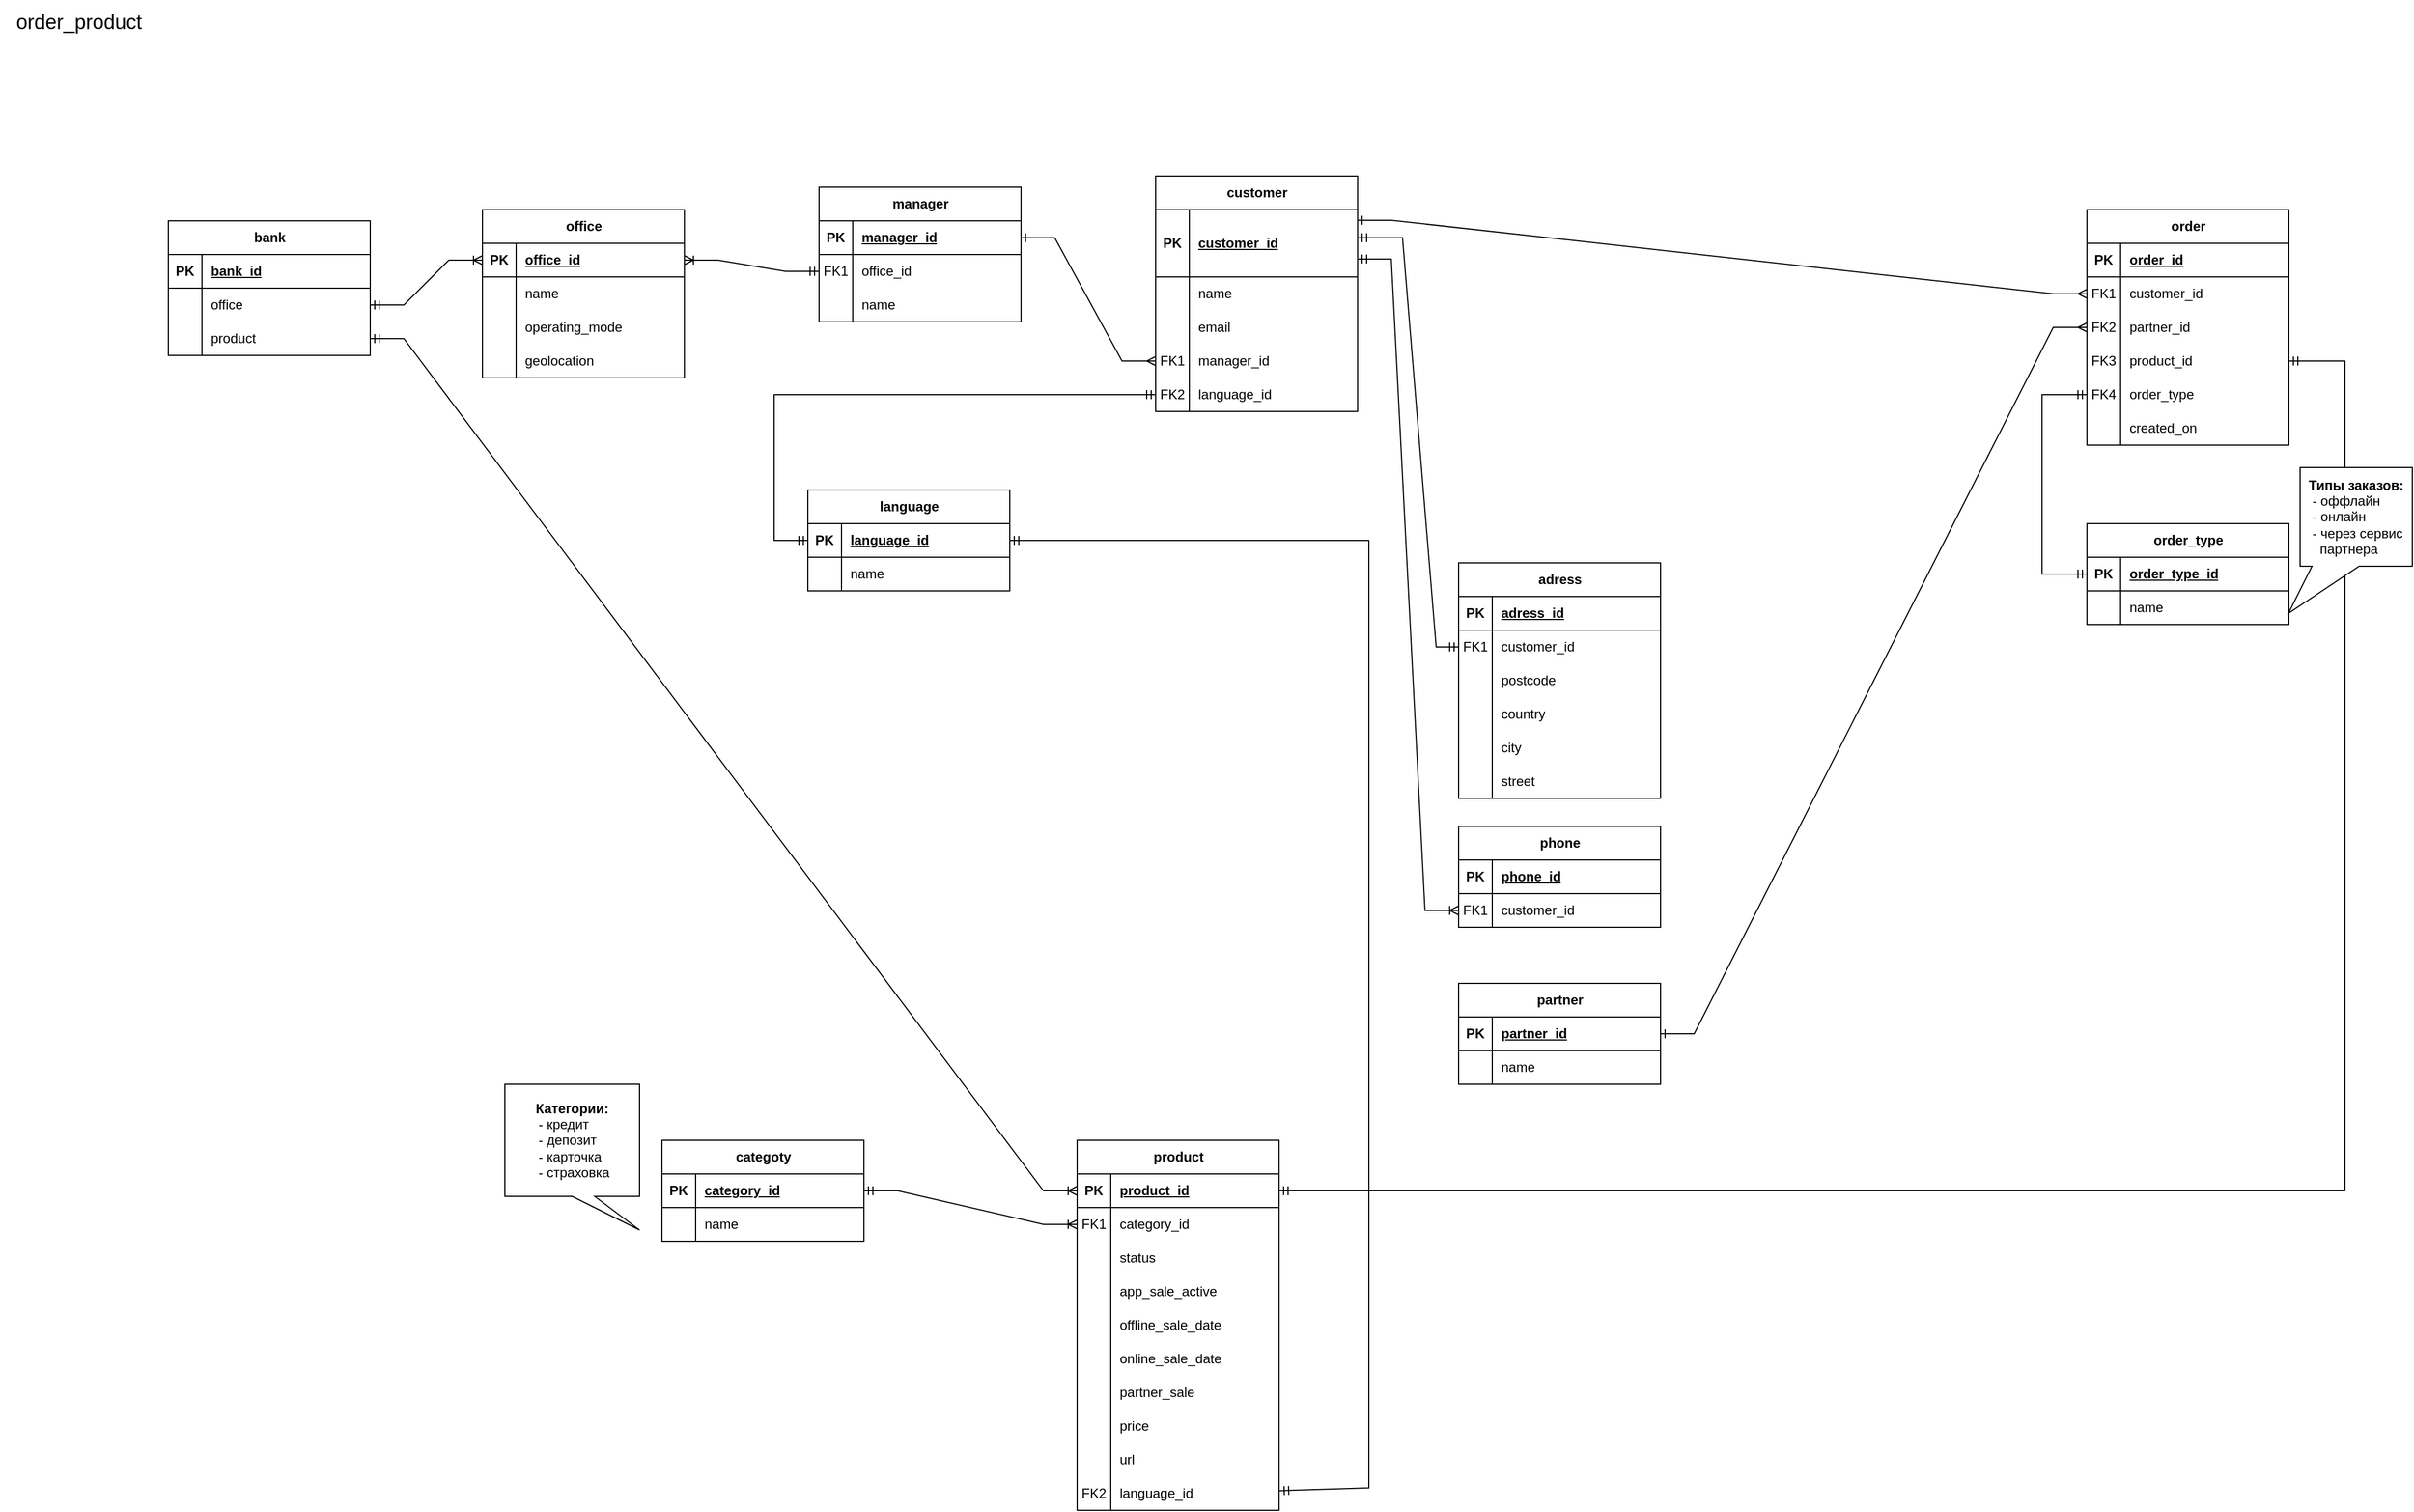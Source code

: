 <mxfile version="22.1.18" type="github">
  <diagram name="Страница — 1" id="-eCXFyW9J2usL3Vw9FVG">
    <mxGraphModel dx="2595" dy="950" grid="1" gridSize="10" guides="1" tooltips="1" connect="1" arrows="1" fold="1" page="1" pageScale="1" pageWidth="827" pageHeight="1169" math="0" shadow="0">
      <root>
        <mxCell id="0" />
        <mxCell id="1" parent="0" />
        <mxCell id="TS-3t0F5fg5TTH0r1mqs-1" value="bank" style="shape=table;startSize=30;container=1;collapsible=1;childLayout=tableLayout;fixedRows=1;rowLines=0;fontStyle=1;align=center;resizeLast=1;html=1;" parent="1" vertex="1">
          <mxGeometry x="-600" y="200" width="180" height="120" as="geometry" />
        </mxCell>
        <mxCell id="TS-3t0F5fg5TTH0r1mqs-2" value="" style="shape=tableRow;horizontal=0;startSize=0;swimlaneHead=0;swimlaneBody=0;fillColor=none;collapsible=0;dropTarget=0;points=[[0,0.5],[1,0.5]];portConstraint=eastwest;top=0;left=0;right=0;bottom=1;" parent="TS-3t0F5fg5TTH0r1mqs-1" vertex="1">
          <mxGeometry y="30" width="180" height="30" as="geometry" />
        </mxCell>
        <mxCell id="TS-3t0F5fg5TTH0r1mqs-3" value="PK" style="shape=partialRectangle;connectable=0;fillColor=none;top=0;left=0;bottom=0;right=0;fontStyle=1;overflow=hidden;whiteSpace=wrap;html=1;" parent="TS-3t0F5fg5TTH0r1mqs-2" vertex="1">
          <mxGeometry width="30" height="30" as="geometry">
            <mxRectangle width="30" height="30" as="alternateBounds" />
          </mxGeometry>
        </mxCell>
        <mxCell id="TS-3t0F5fg5TTH0r1mqs-4" value="bank_id" style="shape=partialRectangle;connectable=0;fillColor=none;top=0;left=0;bottom=0;right=0;align=left;spacingLeft=6;fontStyle=5;overflow=hidden;whiteSpace=wrap;html=1;" parent="TS-3t0F5fg5TTH0r1mqs-2" vertex="1">
          <mxGeometry x="30" width="150" height="30" as="geometry">
            <mxRectangle width="150" height="30" as="alternateBounds" />
          </mxGeometry>
        </mxCell>
        <mxCell id="TS-3t0F5fg5TTH0r1mqs-5" value="" style="shape=tableRow;horizontal=0;startSize=0;swimlaneHead=0;swimlaneBody=0;fillColor=none;collapsible=0;dropTarget=0;points=[[0,0.5],[1,0.5]];portConstraint=eastwest;top=0;left=0;right=0;bottom=0;" parent="TS-3t0F5fg5TTH0r1mqs-1" vertex="1">
          <mxGeometry y="60" width="180" height="30" as="geometry" />
        </mxCell>
        <mxCell id="TS-3t0F5fg5TTH0r1mqs-6" value="" style="shape=partialRectangle;connectable=0;fillColor=none;top=0;left=0;bottom=0;right=0;editable=1;overflow=hidden;whiteSpace=wrap;html=1;" parent="TS-3t0F5fg5TTH0r1mqs-5" vertex="1">
          <mxGeometry width="30" height="30" as="geometry">
            <mxRectangle width="30" height="30" as="alternateBounds" />
          </mxGeometry>
        </mxCell>
        <mxCell id="TS-3t0F5fg5TTH0r1mqs-7" value="office" style="shape=partialRectangle;connectable=0;fillColor=none;top=0;left=0;bottom=0;right=0;align=left;spacingLeft=6;overflow=hidden;whiteSpace=wrap;html=1;" parent="TS-3t0F5fg5TTH0r1mqs-5" vertex="1">
          <mxGeometry x="30" width="150" height="30" as="geometry">
            <mxRectangle width="150" height="30" as="alternateBounds" />
          </mxGeometry>
        </mxCell>
        <mxCell id="TS-3t0F5fg5TTH0r1mqs-8" value="" style="shape=tableRow;horizontal=0;startSize=0;swimlaneHead=0;swimlaneBody=0;fillColor=none;collapsible=0;dropTarget=0;points=[[0,0.5],[1,0.5]];portConstraint=eastwest;top=0;left=0;right=0;bottom=0;" parent="TS-3t0F5fg5TTH0r1mqs-1" vertex="1">
          <mxGeometry y="90" width="180" height="30" as="geometry" />
        </mxCell>
        <mxCell id="TS-3t0F5fg5TTH0r1mqs-9" value="" style="shape=partialRectangle;connectable=0;fillColor=none;top=0;left=0;bottom=0;right=0;editable=1;overflow=hidden;whiteSpace=wrap;html=1;" parent="TS-3t0F5fg5TTH0r1mqs-8" vertex="1">
          <mxGeometry width="30" height="30" as="geometry">
            <mxRectangle width="30" height="30" as="alternateBounds" />
          </mxGeometry>
        </mxCell>
        <mxCell id="TS-3t0F5fg5TTH0r1mqs-10" value="product" style="shape=partialRectangle;connectable=0;fillColor=none;top=0;left=0;bottom=0;right=0;align=left;spacingLeft=6;overflow=hidden;whiteSpace=wrap;html=1;" parent="TS-3t0F5fg5TTH0r1mqs-8" vertex="1">
          <mxGeometry x="30" width="150" height="30" as="geometry">
            <mxRectangle width="150" height="30" as="alternateBounds" />
          </mxGeometry>
        </mxCell>
        <mxCell id="TS-3t0F5fg5TTH0r1mqs-14" value="categoty" style="shape=table;startSize=30;container=1;collapsible=1;childLayout=tableLayout;fixedRows=1;rowLines=0;fontStyle=1;align=center;resizeLast=1;html=1;" parent="1" vertex="1">
          <mxGeometry x="-160" y="1020" width="180" height="90" as="geometry" />
        </mxCell>
        <mxCell id="TS-3t0F5fg5TTH0r1mqs-15" value="" style="shape=tableRow;horizontal=0;startSize=0;swimlaneHead=0;swimlaneBody=0;fillColor=none;collapsible=0;dropTarget=0;points=[[0,0.5],[1,0.5]];portConstraint=eastwest;top=0;left=0;right=0;bottom=1;" parent="TS-3t0F5fg5TTH0r1mqs-14" vertex="1">
          <mxGeometry y="30" width="180" height="30" as="geometry" />
        </mxCell>
        <mxCell id="TS-3t0F5fg5TTH0r1mqs-16" value="PK" style="shape=partialRectangle;connectable=0;fillColor=none;top=0;left=0;bottom=0;right=0;fontStyle=1;overflow=hidden;whiteSpace=wrap;html=1;" parent="TS-3t0F5fg5TTH0r1mqs-15" vertex="1">
          <mxGeometry width="30" height="30" as="geometry">
            <mxRectangle width="30" height="30" as="alternateBounds" />
          </mxGeometry>
        </mxCell>
        <mxCell id="TS-3t0F5fg5TTH0r1mqs-17" value="category_id" style="shape=partialRectangle;connectable=0;fillColor=none;top=0;left=0;bottom=0;right=0;align=left;spacingLeft=6;fontStyle=5;overflow=hidden;whiteSpace=wrap;html=1;" parent="TS-3t0F5fg5TTH0r1mqs-15" vertex="1">
          <mxGeometry x="30" width="150" height="30" as="geometry">
            <mxRectangle width="150" height="30" as="alternateBounds" />
          </mxGeometry>
        </mxCell>
        <mxCell id="TS-3t0F5fg5TTH0r1mqs-18" value="" style="shape=tableRow;horizontal=0;startSize=0;swimlaneHead=0;swimlaneBody=0;fillColor=none;collapsible=0;dropTarget=0;points=[[0,0.5],[1,0.5]];portConstraint=eastwest;top=0;left=0;right=0;bottom=0;" parent="TS-3t0F5fg5TTH0r1mqs-14" vertex="1">
          <mxGeometry y="60" width="180" height="30" as="geometry" />
        </mxCell>
        <mxCell id="TS-3t0F5fg5TTH0r1mqs-19" value="" style="shape=partialRectangle;connectable=0;fillColor=none;top=0;left=0;bottom=0;right=0;editable=1;overflow=hidden;whiteSpace=wrap;html=1;" parent="TS-3t0F5fg5TTH0r1mqs-18" vertex="1">
          <mxGeometry width="30" height="30" as="geometry">
            <mxRectangle width="30" height="30" as="alternateBounds" />
          </mxGeometry>
        </mxCell>
        <mxCell id="TS-3t0F5fg5TTH0r1mqs-20" value="name" style="shape=partialRectangle;connectable=0;fillColor=none;top=0;left=0;bottom=0;right=0;align=left;spacingLeft=6;overflow=hidden;whiteSpace=wrap;html=1;" parent="TS-3t0F5fg5TTH0r1mqs-18" vertex="1">
          <mxGeometry x="30" width="150" height="30" as="geometry">
            <mxRectangle width="150" height="30" as="alternateBounds" />
          </mxGeometry>
        </mxCell>
        <mxCell id="TS-3t0F5fg5TTH0r1mqs-66" value="customer" style="shape=table;startSize=30;container=1;collapsible=1;childLayout=tableLayout;fixedRows=1;rowLines=0;fontStyle=1;align=center;resizeLast=1;html=1;" parent="1" vertex="1">
          <mxGeometry x="280" y="160" width="180" height="210" as="geometry">
            <mxRectangle x="80" y="70" width="100" height="30" as="alternateBounds" />
          </mxGeometry>
        </mxCell>
        <mxCell id="TS-3t0F5fg5TTH0r1mqs-67" value="" style="shape=tableRow;horizontal=0;startSize=0;swimlaneHead=0;swimlaneBody=0;fillColor=none;collapsible=0;dropTarget=0;points=[[0,0.5],[1,0.5]];portConstraint=eastwest;top=0;left=0;right=0;bottom=1;" parent="TS-3t0F5fg5TTH0r1mqs-66" vertex="1">
          <mxGeometry y="30" width="180" height="60" as="geometry" />
        </mxCell>
        <mxCell id="TS-3t0F5fg5TTH0r1mqs-68" value="PK" style="shape=partialRectangle;connectable=0;fillColor=none;top=0;left=0;bottom=0;right=0;fontStyle=1;overflow=hidden;whiteSpace=wrap;html=1;" parent="TS-3t0F5fg5TTH0r1mqs-67" vertex="1">
          <mxGeometry width="30" height="60" as="geometry">
            <mxRectangle width="30" height="60" as="alternateBounds" />
          </mxGeometry>
        </mxCell>
        <mxCell id="TS-3t0F5fg5TTH0r1mqs-69" value="customer_id" style="shape=partialRectangle;connectable=0;fillColor=none;top=0;left=0;bottom=0;right=0;align=left;spacingLeft=6;fontStyle=5;overflow=hidden;whiteSpace=wrap;html=1;" parent="TS-3t0F5fg5TTH0r1mqs-67" vertex="1">
          <mxGeometry x="30" width="150" height="60" as="geometry">
            <mxRectangle width="150" height="60" as="alternateBounds" />
          </mxGeometry>
        </mxCell>
        <mxCell id="TS-3t0F5fg5TTH0r1mqs-70" value="" style="shape=tableRow;horizontal=0;startSize=0;swimlaneHead=0;swimlaneBody=0;fillColor=none;collapsible=0;dropTarget=0;points=[[0,0.5],[1,0.5]];portConstraint=eastwest;top=0;left=0;right=0;bottom=0;" parent="TS-3t0F5fg5TTH0r1mqs-66" vertex="1">
          <mxGeometry y="90" width="180" height="30" as="geometry" />
        </mxCell>
        <mxCell id="TS-3t0F5fg5TTH0r1mqs-71" value="" style="shape=partialRectangle;connectable=0;fillColor=none;top=0;left=0;bottom=0;right=0;editable=1;overflow=hidden;whiteSpace=wrap;html=1;" parent="TS-3t0F5fg5TTH0r1mqs-70" vertex="1">
          <mxGeometry width="30" height="30" as="geometry">
            <mxRectangle width="30" height="30" as="alternateBounds" />
          </mxGeometry>
        </mxCell>
        <mxCell id="TS-3t0F5fg5TTH0r1mqs-72" value="name" style="shape=partialRectangle;connectable=0;fillColor=none;top=0;left=0;bottom=0;right=0;align=left;spacingLeft=6;overflow=hidden;whiteSpace=wrap;html=1;" parent="TS-3t0F5fg5TTH0r1mqs-70" vertex="1">
          <mxGeometry x="30" width="150" height="30" as="geometry">
            <mxRectangle width="150" height="30" as="alternateBounds" />
          </mxGeometry>
        </mxCell>
        <mxCell id="TS-3t0F5fg5TTH0r1mqs-73" value="" style="shape=tableRow;horizontal=0;startSize=0;swimlaneHead=0;swimlaneBody=0;fillColor=none;collapsible=0;dropTarget=0;points=[[0,0.5],[1,0.5]];portConstraint=eastwest;top=0;left=0;right=0;bottom=0;" parent="TS-3t0F5fg5TTH0r1mqs-66" vertex="1">
          <mxGeometry y="120" width="180" height="30" as="geometry" />
        </mxCell>
        <mxCell id="TS-3t0F5fg5TTH0r1mqs-74" value="" style="shape=partialRectangle;connectable=0;fillColor=none;top=0;left=0;bottom=0;right=0;editable=1;overflow=hidden;whiteSpace=wrap;html=1;" parent="TS-3t0F5fg5TTH0r1mqs-73" vertex="1">
          <mxGeometry width="30" height="30" as="geometry">
            <mxRectangle width="30" height="30" as="alternateBounds" />
          </mxGeometry>
        </mxCell>
        <mxCell id="TS-3t0F5fg5TTH0r1mqs-75" value="email" style="shape=partialRectangle;connectable=0;fillColor=none;top=0;left=0;bottom=0;right=0;align=left;spacingLeft=6;overflow=hidden;whiteSpace=wrap;html=1;" parent="TS-3t0F5fg5TTH0r1mqs-73" vertex="1">
          <mxGeometry x="30" width="150" height="30" as="geometry">
            <mxRectangle width="150" height="30" as="alternateBounds" />
          </mxGeometry>
        </mxCell>
        <mxCell id="TS-3t0F5fg5TTH0r1mqs-296" value="" style="shape=tableRow;horizontal=0;startSize=0;swimlaneHead=0;swimlaneBody=0;fillColor=none;collapsible=0;dropTarget=0;points=[[0,0.5],[1,0.5]];portConstraint=eastwest;top=0;left=0;right=0;bottom=0;" parent="TS-3t0F5fg5TTH0r1mqs-66" vertex="1">
          <mxGeometry y="150" width="180" height="30" as="geometry" />
        </mxCell>
        <mxCell id="TS-3t0F5fg5TTH0r1mqs-297" value="FK1" style="shape=partialRectangle;connectable=0;fillColor=none;top=0;left=0;bottom=0;right=0;editable=1;overflow=hidden;whiteSpace=wrap;html=1;" parent="TS-3t0F5fg5TTH0r1mqs-296" vertex="1">
          <mxGeometry width="30" height="30" as="geometry">
            <mxRectangle width="30" height="30" as="alternateBounds" />
          </mxGeometry>
        </mxCell>
        <mxCell id="TS-3t0F5fg5TTH0r1mqs-298" value="manager_id" style="shape=partialRectangle;connectable=0;fillColor=none;top=0;left=0;bottom=0;right=0;align=left;spacingLeft=6;overflow=hidden;whiteSpace=wrap;html=1;" parent="TS-3t0F5fg5TTH0r1mqs-296" vertex="1">
          <mxGeometry x="30" width="150" height="30" as="geometry">
            <mxRectangle width="150" height="30" as="alternateBounds" />
          </mxGeometry>
        </mxCell>
        <mxCell id="T3e_8v5Oq-ZNvML-TUhE-49" value="" style="shape=tableRow;horizontal=0;startSize=0;swimlaneHead=0;swimlaneBody=0;fillColor=none;collapsible=0;dropTarget=0;points=[[0,0.5],[1,0.5]];portConstraint=eastwest;top=0;left=0;right=0;bottom=0;" vertex="1" parent="TS-3t0F5fg5TTH0r1mqs-66">
          <mxGeometry y="180" width="180" height="30" as="geometry" />
        </mxCell>
        <mxCell id="T3e_8v5Oq-ZNvML-TUhE-50" value="FK2" style="shape=partialRectangle;connectable=0;fillColor=none;top=0;left=0;bottom=0;right=0;editable=1;overflow=hidden;whiteSpace=wrap;html=1;" vertex="1" parent="T3e_8v5Oq-ZNvML-TUhE-49">
          <mxGeometry width="30" height="30" as="geometry">
            <mxRectangle width="30" height="30" as="alternateBounds" />
          </mxGeometry>
        </mxCell>
        <mxCell id="T3e_8v5Oq-ZNvML-TUhE-51" value="language_id" style="shape=partialRectangle;connectable=0;fillColor=none;top=0;left=0;bottom=0;right=0;align=left;spacingLeft=6;overflow=hidden;whiteSpace=wrap;html=1;" vertex="1" parent="T3e_8v5Oq-ZNvML-TUhE-49">
          <mxGeometry x="30" width="150" height="30" as="geometry">
            <mxRectangle width="150" height="30" as="alternateBounds" />
          </mxGeometry>
        </mxCell>
        <mxCell id="TS-3t0F5fg5TTH0r1mqs-79" value="manager" style="shape=table;startSize=30;container=1;collapsible=1;childLayout=tableLayout;fixedRows=1;rowLines=0;fontStyle=1;align=center;resizeLast=1;html=1;" parent="1" vertex="1">
          <mxGeometry x="-20" y="170" width="180" height="120" as="geometry" />
        </mxCell>
        <mxCell id="TS-3t0F5fg5TTH0r1mqs-80" value="" style="shape=tableRow;horizontal=0;startSize=0;swimlaneHead=0;swimlaneBody=0;fillColor=none;collapsible=0;dropTarget=0;points=[[0,0.5],[1,0.5]];portConstraint=eastwest;top=0;left=0;right=0;bottom=1;" parent="TS-3t0F5fg5TTH0r1mqs-79" vertex="1">
          <mxGeometry y="30" width="180" height="30" as="geometry" />
        </mxCell>
        <mxCell id="TS-3t0F5fg5TTH0r1mqs-81" value="PK" style="shape=partialRectangle;connectable=0;fillColor=none;top=0;left=0;bottom=0;right=0;fontStyle=1;overflow=hidden;whiteSpace=wrap;html=1;" parent="TS-3t0F5fg5TTH0r1mqs-80" vertex="1">
          <mxGeometry width="30" height="30" as="geometry">
            <mxRectangle width="30" height="30" as="alternateBounds" />
          </mxGeometry>
        </mxCell>
        <mxCell id="TS-3t0F5fg5TTH0r1mqs-82" value="manager_id" style="shape=partialRectangle;connectable=0;fillColor=none;top=0;left=0;bottom=0;right=0;align=left;spacingLeft=6;fontStyle=5;overflow=hidden;whiteSpace=wrap;html=1;" parent="TS-3t0F5fg5TTH0r1mqs-80" vertex="1">
          <mxGeometry x="30" width="150" height="30" as="geometry">
            <mxRectangle width="150" height="30" as="alternateBounds" />
          </mxGeometry>
        </mxCell>
        <mxCell id="TS-3t0F5fg5TTH0r1mqs-83" value="" style="shape=tableRow;horizontal=0;startSize=0;swimlaneHead=0;swimlaneBody=0;fillColor=none;collapsible=0;dropTarget=0;points=[[0,0.5],[1,0.5]];portConstraint=eastwest;top=0;left=0;right=0;bottom=0;" parent="TS-3t0F5fg5TTH0r1mqs-79" vertex="1">
          <mxGeometry y="60" width="180" height="30" as="geometry" />
        </mxCell>
        <mxCell id="TS-3t0F5fg5TTH0r1mqs-84" value="FK1" style="shape=partialRectangle;connectable=0;fillColor=none;top=0;left=0;bottom=0;right=0;editable=1;overflow=hidden;whiteSpace=wrap;html=1;" parent="TS-3t0F5fg5TTH0r1mqs-83" vertex="1">
          <mxGeometry width="30" height="30" as="geometry">
            <mxRectangle width="30" height="30" as="alternateBounds" />
          </mxGeometry>
        </mxCell>
        <mxCell id="TS-3t0F5fg5TTH0r1mqs-85" value="office_id" style="shape=partialRectangle;connectable=0;fillColor=none;top=0;left=0;bottom=0;right=0;align=left;spacingLeft=6;overflow=hidden;whiteSpace=wrap;html=1;" parent="TS-3t0F5fg5TTH0r1mqs-83" vertex="1">
          <mxGeometry x="30" width="150" height="30" as="geometry">
            <mxRectangle width="150" height="30" as="alternateBounds" />
          </mxGeometry>
        </mxCell>
        <mxCell id="TS-3t0F5fg5TTH0r1mqs-86" value="" style="shape=tableRow;horizontal=0;startSize=0;swimlaneHead=0;swimlaneBody=0;fillColor=none;collapsible=0;dropTarget=0;points=[[0,0.5],[1,0.5]];portConstraint=eastwest;top=0;left=0;right=0;bottom=0;" parent="TS-3t0F5fg5TTH0r1mqs-79" vertex="1">
          <mxGeometry y="90" width="180" height="30" as="geometry" />
        </mxCell>
        <mxCell id="TS-3t0F5fg5TTH0r1mqs-87" value="" style="shape=partialRectangle;connectable=0;fillColor=none;top=0;left=0;bottom=0;right=0;editable=1;overflow=hidden;whiteSpace=wrap;html=1;" parent="TS-3t0F5fg5TTH0r1mqs-86" vertex="1">
          <mxGeometry width="30" height="30" as="geometry">
            <mxRectangle width="30" height="30" as="alternateBounds" />
          </mxGeometry>
        </mxCell>
        <mxCell id="TS-3t0F5fg5TTH0r1mqs-88" value="name" style="shape=partialRectangle;connectable=0;fillColor=none;top=0;left=0;bottom=0;right=0;align=left;spacingLeft=6;overflow=hidden;whiteSpace=wrap;html=1;" parent="TS-3t0F5fg5TTH0r1mqs-86" vertex="1">
          <mxGeometry x="30" width="150" height="30" as="geometry">
            <mxRectangle width="150" height="30" as="alternateBounds" />
          </mxGeometry>
        </mxCell>
        <mxCell id="TS-3t0F5fg5TTH0r1mqs-92" value="order" style="shape=table;startSize=30;container=1;collapsible=1;childLayout=tableLayout;fixedRows=1;rowLines=0;fontStyle=1;align=center;resizeLast=1;html=1;" parent="1" vertex="1">
          <mxGeometry x="1110" y="190" width="180" height="210" as="geometry" />
        </mxCell>
        <mxCell id="TS-3t0F5fg5TTH0r1mqs-93" value="" style="shape=tableRow;horizontal=0;startSize=0;swimlaneHead=0;swimlaneBody=0;fillColor=none;collapsible=0;dropTarget=0;points=[[0,0.5],[1,0.5]];portConstraint=eastwest;top=0;left=0;right=0;bottom=1;" parent="TS-3t0F5fg5TTH0r1mqs-92" vertex="1">
          <mxGeometry y="30" width="180" height="30" as="geometry" />
        </mxCell>
        <mxCell id="TS-3t0F5fg5TTH0r1mqs-94" value="PK" style="shape=partialRectangle;connectable=0;fillColor=none;top=0;left=0;bottom=0;right=0;fontStyle=1;overflow=hidden;whiteSpace=wrap;html=1;" parent="TS-3t0F5fg5TTH0r1mqs-93" vertex="1">
          <mxGeometry width="30" height="30" as="geometry">
            <mxRectangle width="30" height="30" as="alternateBounds" />
          </mxGeometry>
        </mxCell>
        <mxCell id="TS-3t0F5fg5TTH0r1mqs-95" value="order_id" style="shape=partialRectangle;connectable=0;fillColor=none;top=0;left=0;bottom=0;right=0;align=left;spacingLeft=6;fontStyle=5;overflow=hidden;whiteSpace=wrap;html=1;" parent="TS-3t0F5fg5TTH0r1mqs-93" vertex="1">
          <mxGeometry x="30" width="150" height="30" as="geometry">
            <mxRectangle width="150" height="30" as="alternateBounds" />
          </mxGeometry>
        </mxCell>
        <mxCell id="TS-3t0F5fg5TTH0r1mqs-96" value="" style="shape=tableRow;horizontal=0;startSize=0;swimlaneHead=0;swimlaneBody=0;fillColor=none;collapsible=0;dropTarget=0;points=[[0,0.5],[1,0.5]];portConstraint=eastwest;top=0;left=0;right=0;bottom=0;" parent="TS-3t0F5fg5TTH0r1mqs-92" vertex="1">
          <mxGeometry y="60" width="180" height="30" as="geometry" />
        </mxCell>
        <mxCell id="TS-3t0F5fg5TTH0r1mqs-97" value="FK1" style="shape=partialRectangle;connectable=0;fillColor=none;top=0;left=0;bottom=0;right=0;editable=1;overflow=hidden;whiteSpace=wrap;html=1;" parent="TS-3t0F5fg5TTH0r1mqs-96" vertex="1">
          <mxGeometry width="30" height="30" as="geometry">
            <mxRectangle width="30" height="30" as="alternateBounds" />
          </mxGeometry>
        </mxCell>
        <mxCell id="TS-3t0F5fg5TTH0r1mqs-98" value="customer_id" style="shape=partialRectangle;connectable=0;fillColor=none;top=0;left=0;bottom=0;right=0;align=left;spacingLeft=6;overflow=hidden;whiteSpace=wrap;html=1;" parent="TS-3t0F5fg5TTH0r1mqs-96" vertex="1">
          <mxGeometry x="30" width="150" height="30" as="geometry">
            <mxRectangle width="150" height="30" as="alternateBounds" />
          </mxGeometry>
        </mxCell>
        <mxCell id="TS-3t0F5fg5TTH0r1mqs-99" value="" style="shape=tableRow;horizontal=0;startSize=0;swimlaneHead=0;swimlaneBody=0;fillColor=none;collapsible=0;dropTarget=0;points=[[0,0.5],[1,0.5]];portConstraint=eastwest;top=0;left=0;right=0;bottom=0;" parent="TS-3t0F5fg5TTH0r1mqs-92" vertex="1">
          <mxGeometry y="90" width="180" height="30" as="geometry" />
        </mxCell>
        <mxCell id="TS-3t0F5fg5TTH0r1mqs-100" value="FK2" style="shape=partialRectangle;connectable=0;fillColor=none;top=0;left=0;bottom=0;right=0;editable=1;overflow=hidden;whiteSpace=wrap;html=1;" parent="TS-3t0F5fg5TTH0r1mqs-99" vertex="1">
          <mxGeometry width="30" height="30" as="geometry">
            <mxRectangle width="30" height="30" as="alternateBounds" />
          </mxGeometry>
        </mxCell>
        <mxCell id="TS-3t0F5fg5TTH0r1mqs-101" value="partner_id" style="shape=partialRectangle;connectable=0;fillColor=none;top=0;left=0;bottom=0;right=0;align=left;spacingLeft=6;overflow=hidden;whiteSpace=wrap;html=1;" parent="TS-3t0F5fg5TTH0r1mqs-99" vertex="1">
          <mxGeometry x="30" width="150" height="30" as="geometry">
            <mxRectangle width="150" height="30" as="alternateBounds" />
          </mxGeometry>
        </mxCell>
        <mxCell id="TS-3t0F5fg5TTH0r1mqs-102" value="" style="shape=tableRow;horizontal=0;startSize=0;swimlaneHead=0;swimlaneBody=0;fillColor=none;collapsible=0;dropTarget=0;points=[[0,0.5],[1,0.5]];portConstraint=eastwest;top=0;left=0;right=0;bottom=0;" parent="TS-3t0F5fg5TTH0r1mqs-92" vertex="1">
          <mxGeometry y="120" width="180" height="30" as="geometry" />
        </mxCell>
        <mxCell id="TS-3t0F5fg5TTH0r1mqs-103" value="FK3" style="shape=partialRectangle;connectable=0;fillColor=none;top=0;left=0;bottom=0;right=0;editable=1;overflow=hidden;whiteSpace=wrap;html=1;" parent="TS-3t0F5fg5TTH0r1mqs-102" vertex="1">
          <mxGeometry width="30" height="30" as="geometry">
            <mxRectangle width="30" height="30" as="alternateBounds" />
          </mxGeometry>
        </mxCell>
        <mxCell id="TS-3t0F5fg5TTH0r1mqs-104" value="product_id" style="shape=partialRectangle;connectable=0;fillColor=none;top=0;left=0;bottom=0;right=0;align=left;spacingLeft=6;overflow=hidden;whiteSpace=wrap;html=1;" parent="TS-3t0F5fg5TTH0r1mqs-102" vertex="1">
          <mxGeometry x="30" width="150" height="30" as="geometry">
            <mxRectangle width="150" height="30" as="alternateBounds" />
          </mxGeometry>
        </mxCell>
        <mxCell id="T3e_8v5Oq-ZNvML-TUhE-6" value="" style="shape=tableRow;horizontal=0;startSize=0;swimlaneHead=0;swimlaneBody=0;fillColor=none;collapsible=0;dropTarget=0;points=[[0,0.5],[1,0.5]];portConstraint=eastwest;top=0;left=0;right=0;bottom=0;" vertex="1" parent="TS-3t0F5fg5TTH0r1mqs-92">
          <mxGeometry y="150" width="180" height="30" as="geometry" />
        </mxCell>
        <mxCell id="T3e_8v5Oq-ZNvML-TUhE-7" value="FK4" style="shape=partialRectangle;connectable=0;fillColor=none;top=0;left=0;bottom=0;right=0;editable=1;overflow=hidden;whiteSpace=wrap;html=1;" vertex="1" parent="T3e_8v5Oq-ZNvML-TUhE-6">
          <mxGeometry width="30" height="30" as="geometry">
            <mxRectangle width="30" height="30" as="alternateBounds" />
          </mxGeometry>
        </mxCell>
        <mxCell id="T3e_8v5Oq-ZNvML-TUhE-8" value="order_type" style="shape=partialRectangle;connectable=0;fillColor=none;top=0;left=0;bottom=0;right=0;align=left;spacingLeft=6;overflow=hidden;whiteSpace=wrap;html=1;" vertex="1" parent="T3e_8v5Oq-ZNvML-TUhE-6">
          <mxGeometry x="30" width="150" height="30" as="geometry">
            <mxRectangle width="150" height="30" as="alternateBounds" />
          </mxGeometry>
        </mxCell>
        <mxCell id="T3e_8v5Oq-ZNvML-TUhE-109" value="" style="shape=tableRow;horizontal=0;startSize=0;swimlaneHead=0;swimlaneBody=0;fillColor=none;collapsible=0;dropTarget=0;points=[[0,0.5],[1,0.5]];portConstraint=eastwest;top=0;left=0;right=0;bottom=0;" vertex="1" parent="TS-3t0F5fg5TTH0r1mqs-92">
          <mxGeometry y="180" width="180" height="30" as="geometry" />
        </mxCell>
        <mxCell id="T3e_8v5Oq-ZNvML-TUhE-110" value="" style="shape=partialRectangle;connectable=0;fillColor=none;top=0;left=0;bottom=0;right=0;editable=1;overflow=hidden;whiteSpace=wrap;html=1;" vertex="1" parent="T3e_8v5Oq-ZNvML-TUhE-109">
          <mxGeometry width="30" height="30" as="geometry">
            <mxRectangle width="30" height="30" as="alternateBounds" />
          </mxGeometry>
        </mxCell>
        <mxCell id="T3e_8v5Oq-ZNvML-TUhE-111" value="created_on" style="shape=partialRectangle;connectable=0;fillColor=none;top=0;left=0;bottom=0;right=0;align=left;spacingLeft=6;overflow=hidden;whiteSpace=wrap;html=1;" vertex="1" parent="T3e_8v5Oq-ZNvML-TUhE-109">
          <mxGeometry x="30" width="150" height="30" as="geometry">
            <mxRectangle width="150" height="30" as="alternateBounds" />
          </mxGeometry>
        </mxCell>
        <mxCell id="TS-3t0F5fg5TTH0r1mqs-105" value="product" style="shape=table;startSize=30;container=1;collapsible=1;childLayout=tableLayout;fixedRows=1;rowLines=0;fontStyle=1;align=center;resizeLast=1;html=1;" parent="1" vertex="1">
          <mxGeometry x="210" y="1020" width="180" height="330" as="geometry" />
        </mxCell>
        <mxCell id="TS-3t0F5fg5TTH0r1mqs-106" value="" style="shape=tableRow;horizontal=0;startSize=0;swimlaneHead=0;swimlaneBody=0;fillColor=none;collapsible=0;dropTarget=0;points=[[0,0.5],[1,0.5]];portConstraint=eastwest;top=0;left=0;right=0;bottom=1;" parent="TS-3t0F5fg5TTH0r1mqs-105" vertex="1">
          <mxGeometry y="30" width="180" height="30" as="geometry" />
        </mxCell>
        <mxCell id="TS-3t0F5fg5TTH0r1mqs-107" value="PK" style="shape=partialRectangle;connectable=0;fillColor=none;top=0;left=0;bottom=0;right=0;fontStyle=1;overflow=hidden;whiteSpace=wrap;html=1;" parent="TS-3t0F5fg5TTH0r1mqs-106" vertex="1">
          <mxGeometry width="30" height="30" as="geometry">
            <mxRectangle width="30" height="30" as="alternateBounds" />
          </mxGeometry>
        </mxCell>
        <mxCell id="TS-3t0F5fg5TTH0r1mqs-108" value="product_id" style="shape=partialRectangle;connectable=0;fillColor=none;top=0;left=0;bottom=0;right=0;align=left;spacingLeft=6;fontStyle=5;overflow=hidden;whiteSpace=wrap;html=1;" parent="TS-3t0F5fg5TTH0r1mqs-106" vertex="1">
          <mxGeometry x="30" width="150" height="30" as="geometry">
            <mxRectangle width="150" height="30" as="alternateBounds" />
          </mxGeometry>
        </mxCell>
        <mxCell id="TS-3t0F5fg5TTH0r1mqs-109" value="" style="shape=tableRow;horizontal=0;startSize=0;swimlaneHead=0;swimlaneBody=0;fillColor=none;collapsible=0;dropTarget=0;points=[[0,0.5],[1,0.5]];portConstraint=eastwest;top=0;left=0;right=0;bottom=0;" parent="TS-3t0F5fg5TTH0r1mqs-105" vertex="1">
          <mxGeometry y="60" width="180" height="30" as="geometry" />
        </mxCell>
        <mxCell id="TS-3t0F5fg5TTH0r1mqs-110" value="FK1" style="shape=partialRectangle;connectable=0;fillColor=none;top=0;left=0;bottom=0;right=0;editable=1;overflow=hidden;whiteSpace=wrap;html=1;" parent="TS-3t0F5fg5TTH0r1mqs-109" vertex="1">
          <mxGeometry width="30" height="30" as="geometry">
            <mxRectangle width="30" height="30" as="alternateBounds" />
          </mxGeometry>
        </mxCell>
        <mxCell id="TS-3t0F5fg5TTH0r1mqs-111" value="category_id" style="shape=partialRectangle;connectable=0;fillColor=none;top=0;left=0;bottom=0;right=0;align=left;spacingLeft=6;overflow=hidden;whiteSpace=wrap;html=1;" parent="TS-3t0F5fg5TTH0r1mqs-109" vertex="1">
          <mxGeometry x="30" width="150" height="30" as="geometry">
            <mxRectangle width="150" height="30" as="alternateBounds" />
          </mxGeometry>
        </mxCell>
        <mxCell id="T3e_8v5Oq-ZNvML-TUhE-15" value="" style="shape=tableRow;horizontal=0;startSize=0;swimlaneHead=0;swimlaneBody=0;fillColor=none;collapsible=0;dropTarget=0;points=[[0,0.5],[1,0.5]];portConstraint=eastwest;top=0;left=0;right=0;bottom=0;" vertex="1" parent="TS-3t0F5fg5TTH0r1mqs-105">
          <mxGeometry y="90" width="180" height="30" as="geometry" />
        </mxCell>
        <mxCell id="T3e_8v5Oq-ZNvML-TUhE-16" value="" style="shape=partialRectangle;connectable=0;fillColor=none;top=0;left=0;bottom=0;right=0;editable=1;overflow=hidden;whiteSpace=wrap;html=1;" vertex="1" parent="T3e_8v5Oq-ZNvML-TUhE-15">
          <mxGeometry width="30" height="30" as="geometry">
            <mxRectangle width="30" height="30" as="alternateBounds" />
          </mxGeometry>
        </mxCell>
        <mxCell id="T3e_8v5Oq-ZNvML-TUhE-17" value="status" style="shape=partialRectangle;connectable=0;fillColor=none;top=0;left=0;bottom=0;right=0;align=left;spacingLeft=6;overflow=hidden;whiteSpace=wrap;html=1;" vertex="1" parent="T3e_8v5Oq-ZNvML-TUhE-15">
          <mxGeometry x="30" width="150" height="30" as="geometry">
            <mxRectangle width="150" height="30" as="alternateBounds" />
          </mxGeometry>
        </mxCell>
        <mxCell id="T3e_8v5Oq-ZNvML-TUhE-18" value="" style="shape=tableRow;horizontal=0;startSize=0;swimlaneHead=0;swimlaneBody=0;fillColor=none;collapsible=0;dropTarget=0;points=[[0,0.5],[1,0.5]];portConstraint=eastwest;top=0;left=0;right=0;bottom=0;" vertex="1" parent="TS-3t0F5fg5TTH0r1mqs-105">
          <mxGeometry y="120" width="180" height="30" as="geometry" />
        </mxCell>
        <mxCell id="T3e_8v5Oq-ZNvML-TUhE-19" value="" style="shape=partialRectangle;connectable=0;fillColor=none;top=0;left=0;bottom=0;right=0;editable=1;overflow=hidden;whiteSpace=wrap;html=1;" vertex="1" parent="T3e_8v5Oq-ZNvML-TUhE-18">
          <mxGeometry width="30" height="30" as="geometry">
            <mxRectangle width="30" height="30" as="alternateBounds" />
          </mxGeometry>
        </mxCell>
        <mxCell id="T3e_8v5Oq-ZNvML-TUhE-20" value="app_sale_active" style="shape=partialRectangle;connectable=0;fillColor=none;top=0;left=0;bottom=0;right=0;align=left;spacingLeft=6;overflow=hidden;whiteSpace=wrap;html=1;" vertex="1" parent="T3e_8v5Oq-ZNvML-TUhE-18">
          <mxGeometry x="30" width="150" height="30" as="geometry">
            <mxRectangle width="150" height="30" as="alternateBounds" />
          </mxGeometry>
        </mxCell>
        <mxCell id="T3e_8v5Oq-ZNvML-TUhE-21" value="" style="shape=tableRow;horizontal=0;startSize=0;swimlaneHead=0;swimlaneBody=0;fillColor=none;collapsible=0;dropTarget=0;points=[[0,0.5],[1,0.5]];portConstraint=eastwest;top=0;left=0;right=0;bottom=0;" vertex="1" parent="TS-3t0F5fg5TTH0r1mqs-105">
          <mxGeometry y="150" width="180" height="30" as="geometry" />
        </mxCell>
        <mxCell id="T3e_8v5Oq-ZNvML-TUhE-22" value="" style="shape=partialRectangle;connectable=0;fillColor=none;top=0;left=0;bottom=0;right=0;editable=1;overflow=hidden;whiteSpace=wrap;html=1;" vertex="1" parent="T3e_8v5Oq-ZNvML-TUhE-21">
          <mxGeometry width="30" height="30" as="geometry">
            <mxRectangle width="30" height="30" as="alternateBounds" />
          </mxGeometry>
        </mxCell>
        <mxCell id="T3e_8v5Oq-ZNvML-TUhE-23" value="offline_sale_date" style="shape=partialRectangle;connectable=0;fillColor=none;top=0;left=0;bottom=0;right=0;align=left;spacingLeft=6;overflow=hidden;whiteSpace=wrap;html=1;" vertex="1" parent="T3e_8v5Oq-ZNvML-TUhE-21">
          <mxGeometry x="30" width="150" height="30" as="geometry">
            <mxRectangle width="150" height="30" as="alternateBounds" />
          </mxGeometry>
        </mxCell>
        <mxCell id="T3e_8v5Oq-ZNvML-TUhE-24" value="" style="shape=tableRow;horizontal=0;startSize=0;swimlaneHead=0;swimlaneBody=0;fillColor=none;collapsible=0;dropTarget=0;points=[[0,0.5],[1,0.5]];portConstraint=eastwest;top=0;left=0;right=0;bottom=0;" vertex="1" parent="TS-3t0F5fg5TTH0r1mqs-105">
          <mxGeometry y="180" width="180" height="30" as="geometry" />
        </mxCell>
        <mxCell id="T3e_8v5Oq-ZNvML-TUhE-25" value="" style="shape=partialRectangle;connectable=0;fillColor=none;top=0;left=0;bottom=0;right=0;editable=1;overflow=hidden;whiteSpace=wrap;html=1;" vertex="1" parent="T3e_8v5Oq-ZNvML-TUhE-24">
          <mxGeometry width="30" height="30" as="geometry">
            <mxRectangle width="30" height="30" as="alternateBounds" />
          </mxGeometry>
        </mxCell>
        <mxCell id="T3e_8v5Oq-ZNvML-TUhE-26" value="online_sale_date" style="shape=partialRectangle;connectable=0;fillColor=none;top=0;left=0;bottom=0;right=0;align=left;spacingLeft=6;overflow=hidden;whiteSpace=wrap;html=1;" vertex="1" parent="T3e_8v5Oq-ZNvML-TUhE-24">
          <mxGeometry x="30" width="150" height="30" as="geometry">
            <mxRectangle width="150" height="30" as="alternateBounds" />
          </mxGeometry>
        </mxCell>
        <mxCell id="T3e_8v5Oq-ZNvML-TUhE-27" value="" style="shape=tableRow;horizontal=0;startSize=0;swimlaneHead=0;swimlaneBody=0;fillColor=none;collapsible=0;dropTarget=0;points=[[0,0.5],[1,0.5]];portConstraint=eastwest;top=0;left=0;right=0;bottom=0;" vertex="1" parent="TS-3t0F5fg5TTH0r1mqs-105">
          <mxGeometry y="210" width="180" height="30" as="geometry" />
        </mxCell>
        <mxCell id="T3e_8v5Oq-ZNvML-TUhE-28" value="" style="shape=partialRectangle;connectable=0;fillColor=none;top=0;left=0;bottom=0;right=0;editable=1;overflow=hidden;whiteSpace=wrap;html=1;" vertex="1" parent="T3e_8v5Oq-ZNvML-TUhE-27">
          <mxGeometry width="30" height="30" as="geometry">
            <mxRectangle width="30" height="30" as="alternateBounds" />
          </mxGeometry>
        </mxCell>
        <mxCell id="T3e_8v5Oq-ZNvML-TUhE-29" value="partner_sale" style="shape=partialRectangle;connectable=0;fillColor=none;top=0;left=0;bottom=0;right=0;align=left;spacingLeft=6;overflow=hidden;whiteSpace=wrap;html=1;" vertex="1" parent="T3e_8v5Oq-ZNvML-TUhE-27">
          <mxGeometry x="30" width="150" height="30" as="geometry">
            <mxRectangle width="150" height="30" as="alternateBounds" />
          </mxGeometry>
        </mxCell>
        <mxCell id="T3e_8v5Oq-ZNvML-TUhE-30" value="" style="shape=tableRow;horizontal=0;startSize=0;swimlaneHead=0;swimlaneBody=0;fillColor=none;collapsible=0;dropTarget=0;points=[[0,0.5],[1,0.5]];portConstraint=eastwest;top=0;left=0;right=0;bottom=0;" vertex="1" parent="TS-3t0F5fg5TTH0r1mqs-105">
          <mxGeometry y="240" width="180" height="30" as="geometry" />
        </mxCell>
        <mxCell id="T3e_8v5Oq-ZNvML-TUhE-31" value="" style="shape=partialRectangle;connectable=0;fillColor=none;top=0;left=0;bottom=0;right=0;editable=1;overflow=hidden;whiteSpace=wrap;html=1;" vertex="1" parent="T3e_8v5Oq-ZNvML-TUhE-30">
          <mxGeometry width="30" height="30" as="geometry">
            <mxRectangle width="30" height="30" as="alternateBounds" />
          </mxGeometry>
        </mxCell>
        <mxCell id="T3e_8v5Oq-ZNvML-TUhE-32" value="price" style="shape=partialRectangle;connectable=0;fillColor=none;top=0;left=0;bottom=0;right=0;align=left;spacingLeft=6;overflow=hidden;whiteSpace=wrap;html=1;" vertex="1" parent="T3e_8v5Oq-ZNvML-TUhE-30">
          <mxGeometry x="30" width="150" height="30" as="geometry">
            <mxRectangle width="150" height="30" as="alternateBounds" />
          </mxGeometry>
        </mxCell>
        <mxCell id="T3e_8v5Oq-ZNvML-TUhE-33" value="" style="shape=tableRow;horizontal=0;startSize=0;swimlaneHead=0;swimlaneBody=0;fillColor=none;collapsible=0;dropTarget=0;points=[[0,0.5],[1,0.5]];portConstraint=eastwest;top=0;left=0;right=0;bottom=0;" vertex="1" parent="TS-3t0F5fg5TTH0r1mqs-105">
          <mxGeometry y="270" width="180" height="30" as="geometry" />
        </mxCell>
        <mxCell id="T3e_8v5Oq-ZNvML-TUhE-34" value="" style="shape=partialRectangle;connectable=0;fillColor=none;top=0;left=0;bottom=0;right=0;editable=1;overflow=hidden;whiteSpace=wrap;html=1;" vertex="1" parent="T3e_8v5Oq-ZNvML-TUhE-33">
          <mxGeometry width="30" height="30" as="geometry">
            <mxRectangle width="30" height="30" as="alternateBounds" />
          </mxGeometry>
        </mxCell>
        <mxCell id="T3e_8v5Oq-ZNvML-TUhE-35" value="url" style="shape=partialRectangle;connectable=0;fillColor=none;top=0;left=0;bottom=0;right=0;align=left;spacingLeft=6;overflow=hidden;whiteSpace=wrap;html=1;" vertex="1" parent="T3e_8v5Oq-ZNvML-TUhE-33">
          <mxGeometry x="30" width="150" height="30" as="geometry">
            <mxRectangle width="150" height="30" as="alternateBounds" />
          </mxGeometry>
        </mxCell>
        <mxCell id="T3e_8v5Oq-ZNvML-TUhE-53" value="" style="shape=tableRow;horizontal=0;startSize=0;swimlaneHead=0;swimlaneBody=0;fillColor=none;collapsible=0;dropTarget=0;points=[[0,0.5],[1,0.5]];portConstraint=eastwest;top=0;left=0;right=0;bottom=0;" vertex="1" parent="TS-3t0F5fg5TTH0r1mqs-105">
          <mxGeometry y="300" width="180" height="30" as="geometry" />
        </mxCell>
        <mxCell id="T3e_8v5Oq-ZNvML-TUhE-54" value="FK2" style="shape=partialRectangle;connectable=0;fillColor=none;top=0;left=0;bottom=0;right=0;editable=1;overflow=hidden;whiteSpace=wrap;html=1;" vertex="1" parent="T3e_8v5Oq-ZNvML-TUhE-53">
          <mxGeometry width="30" height="30" as="geometry">
            <mxRectangle width="30" height="30" as="alternateBounds" />
          </mxGeometry>
        </mxCell>
        <mxCell id="T3e_8v5Oq-ZNvML-TUhE-55" value="language_id" style="shape=partialRectangle;connectable=0;fillColor=none;top=0;left=0;bottom=0;right=0;align=left;spacingLeft=6;overflow=hidden;whiteSpace=wrap;html=1;" vertex="1" parent="T3e_8v5Oq-ZNvML-TUhE-53">
          <mxGeometry x="30" width="150" height="30" as="geometry">
            <mxRectangle width="150" height="30" as="alternateBounds" />
          </mxGeometry>
        </mxCell>
        <mxCell id="TS-3t0F5fg5TTH0r1mqs-118" value="" style="edgeStyle=entityRelationEdgeStyle;fontSize=12;html=1;endArrow=ERmany;startArrow=ERone;rounded=0;exitX=1;exitY=0.158;exitDx=0;exitDy=0;entryX=0;entryY=0.5;entryDx=0;entryDy=0;startFill=0;endFill=0;exitPerimeter=0;" parent="1" source="TS-3t0F5fg5TTH0r1mqs-67" target="TS-3t0F5fg5TTH0r1mqs-96" edge="1">
          <mxGeometry width="100" height="100" relative="1" as="geometry">
            <mxPoint x="340" y="320" as="sourcePoint" />
            <mxPoint x="440" y="230" as="targetPoint" />
            <Array as="points">
              <mxPoint x="370" y="300" />
            </Array>
          </mxGeometry>
        </mxCell>
        <mxCell id="TS-3t0F5fg5TTH0r1mqs-119" value="office" style="shape=table;startSize=30;container=1;collapsible=1;childLayout=tableLayout;fixedRows=1;rowLines=0;fontStyle=1;align=center;resizeLast=1;html=1;" parent="1" vertex="1">
          <mxGeometry x="-320" y="190" width="180" height="150" as="geometry" />
        </mxCell>
        <mxCell id="TS-3t0F5fg5TTH0r1mqs-120" value="" style="shape=tableRow;horizontal=0;startSize=0;swimlaneHead=0;swimlaneBody=0;fillColor=none;collapsible=0;dropTarget=0;points=[[0,0.5],[1,0.5]];portConstraint=eastwest;top=0;left=0;right=0;bottom=1;" parent="TS-3t0F5fg5TTH0r1mqs-119" vertex="1">
          <mxGeometry y="30" width="180" height="30" as="geometry" />
        </mxCell>
        <mxCell id="TS-3t0F5fg5TTH0r1mqs-121" value="PK" style="shape=partialRectangle;connectable=0;fillColor=none;top=0;left=0;bottom=0;right=0;fontStyle=1;overflow=hidden;whiteSpace=wrap;html=1;" parent="TS-3t0F5fg5TTH0r1mqs-120" vertex="1">
          <mxGeometry width="30" height="30" as="geometry">
            <mxRectangle width="30" height="30" as="alternateBounds" />
          </mxGeometry>
        </mxCell>
        <mxCell id="TS-3t0F5fg5TTH0r1mqs-122" value="office_id" style="shape=partialRectangle;connectable=0;fillColor=none;top=0;left=0;bottom=0;right=0;align=left;spacingLeft=6;fontStyle=5;overflow=hidden;whiteSpace=wrap;html=1;" parent="TS-3t0F5fg5TTH0r1mqs-120" vertex="1">
          <mxGeometry x="30" width="150" height="30" as="geometry">
            <mxRectangle width="150" height="30" as="alternateBounds" />
          </mxGeometry>
        </mxCell>
        <mxCell id="TS-3t0F5fg5TTH0r1mqs-123" value="" style="shape=tableRow;horizontal=0;startSize=0;swimlaneHead=0;swimlaneBody=0;fillColor=none;collapsible=0;dropTarget=0;points=[[0,0.5],[1,0.5]];portConstraint=eastwest;top=0;left=0;right=0;bottom=0;" parent="TS-3t0F5fg5TTH0r1mqs-119" vertex="1">
          <mxGeometry y="60" width="180" height="30" as="geometry" />
        </mxCell>
        <mxCell id="TS-3t0F5fg5TTH0r1mqs-124" value="" style="shape=partialRectangle;connectable=0;fillColor=none;top=0;left=0;bottom=0;right=0;editable=1;overflow=hidden;whiteSpace=wrap;html=1;" parent="TS-3t0F5fg5TTH0r1mqs-123" vertex="1">
          <mxGeometry width="30" height="30" as="geometry">
            <mxRectangle width="30" height="30" as="alternateBounds" />
          </mxGeometry>
        </mxCell>
        <mxCell id="TS-3t0F5fg5TTH0r1mqs-125" value="name" style="shape=partialRectangle;connectable=0;fillColor=none;top=0;left=0;bottom=0;right=0;align=left;spacingLeft=6;overflow=hidden;whiteSpace=wrap;html=1;" parent="TS-3t0F5fg5TTH0r1mqs-123" vertex="1">
          <mxGeometry x="30" width="150" height="30" as="geometry">
            <mxRectangle width="150" height="30" as="alternateBounds" />
          </mxGeometry>
        </mxCell>
        <mxCell id="TS-3t0F5fg5TTH0r1mqs-126" value="" style="shape=tableRow;horizontal=0;startSize=0;swimlaneHead=0;swimlaneBody=0;fillColor=none;collapsible=0;dropTarget=0;points=[[0,0.5],[1,0.5]];portConstraint=eastwest;top=0;left=0;right=0;bottom=0;" parent="TS-3t0F5fg5TTH0r1mqs-119" vertex="1">
          <mxGeometry y="90" width="180" height="30" as="geometry" />
        </mxCell>
        <mxCell id="TS-3t0F5fg5TTH0r1mqs-127" value="" style="shape=partialRectangle;connectable=0;fillColor=none;top=0;left=0;bottom=0;right=0;editable=1;overflow=hidden;whiteSpace=wrap;html=1;" parent="TS-3t0F5fg5TTH0r1mqs-126" vertex="1">
          <mxGeometry width="30" height="30" as="geometry">
            <mxRectangle width="30" height="30" as="alternateBounds" />
          </mxGeometry>
        </mxCell>
        <mxCell id="TS-3t0F5fg5TTH0r1mqs-128" value="operating_mode" style="shape=partialRectangle;connectable=0;fillColor=none;top=0;left=0;bottom=0;right=0;align=left;spacingLeft=6;overflow=hidden;whiteSpace=wrap;html=1;" parent="TS-3t0F5fg5TTH0r1mqs-126" vertex="1">
          <mxGeometry x="30" width="150" height="30" as="geometry">
            <mxRectangle width="150" height="30" as="alternateBounds" />
          </mxGeometry>
        </mxCell>
        <mxCell id="TS-3t0F5fg5TTH0r1mqs-129" value="" style="shape=tableRow;horizontal=0;startSize=0;swimlaneHead=0;swimlaneBody=0;fillColor=none;collapsible=0;dropTarget=0;points=[[0,0.5],[1,0.5]];portConstraint=eastwest;top=0;left=0;right=0;bottom=0;" parent="TS-3t0F5fg5TTH0r1mqs-119" vertex="1">
          <mxGeometry y="120" width="180" height="30" as="geometry" />
        </mxCell>
        <mxCell id="TS-3t0F5fg5TTH0r1mqs-130" value="" style="shape=partialRectangle;connectable=0;fillColor=none;top=0;left=0;bottom=0;right=0;editable=1;overflow=hidden;whiteSpace=wrap;html=1;" parent="TS-3t0F5fg5TTH0r1mqs-129" vertex="1">
          <mxGeometry width="30" height="30" as="geometry">
            <mxRectangle width="30" height="30" as="alternateBounds" />
          </mxGeometry>
        </mxCell>
        <mxCell id="TS-3t0F5fg5TTH0r1mqs-131" value="geolocation" style="shape=partialRectangle;connectable=0;fillColor=none;top=0;left=0;bottom=0;right=0;align=left;spacingLeft=6;overflow=hidden;whiteSpace=wrap;html=1;" parent="TS-3t0F5fg5TTH0r1mqs-129" vertex="1">
          <mxGeometry x="30" width="150" height="30" as="geometry">
            <mxRectangle width="150" height="30" as="alternateBounds" />
          </mxGeometry>
        </mxCell>
        <mxCell id="TS-3t0F5fg5TTH0r1mqs-135" value="" style="shape=tableRow;horizontal=0;startSize=0;swimlaneHead=0;swimlaneBody=0;fillColor=none;collapsible=0;dropTarget=0;points=[[0,0.5],[1,0.5]];portConstraint=eastwest;top=0;left=0;right=0;bottom=0;" parent="1" vertex="1">
          <mxGeometry x="170" y="350" width="180" height="30" as="geometry" />
        </mxCell>
        <mxCell id="TS-3t0F5fg5TTH0r1mqs-136" value="" style="shape=partialRectangle;connectable=0;fillColor=none;top=0;left=0;bottom=0;right=0;editable=1;overflow=hidden;whiteSpace=wrap;html=1;" parent="TS-3t0F5fg5TTH0r1mqs-135" vertex="1">
          <mxGeometry width="30.0" height="30" as="geometry">
            <mxRectangle width="30.0" height="30" as="alternateBounds" />
          </mxGeometry>
        </mxCell>
        <mxCell id="TS-3t0F5fg5TTH0r1mqs-138" value="" style="shape=tableRow;horizontal=0;startSize=0;swimlaneHead=0;swimlaneBody=0;fillColor=none;collapsible=0;dropTarget=0;points=[[0,0.5],[1,0.5]];portConstraint=eastwest;top=0;left=0;right=0;bottom=0;" parent="1" vertex="1">
          <mxGeometry x="170" y="370" width="180" height="30" as="geometry" />
        </mxCell>
        <mxCell id="TS-3t0F5fg5TTH0r1mqs-139" value="" style="shape=partialRectangle;connectable=0;fillColor=none;top=0;left=0;bottom=0;right=0;editable=1;overflow=hidden;whiteSpace=wrap;html=1;" parent="TS-3t0F5fg5TTH0r1mqs-138" vertex="1">
          <mxGeometry width="30.0" height="30" as="geometry">
            <mxRectangle width="30.0" height="30" as="alternateBounds" />
          </mxGeometry>
        </mxCell>
        <mxCell id="TS-3t0F5fg5TTH0r1mqs-141" value="" style="shape=partialRectangle;connectable=0;fillColor=none;top=0;left=0;bottom=0;right=0;editable=1;overflow=hidden;whiteSpace=wrap;html=1;" parent="1" vertex="1">
          <mxGeometry x="170" y="350" width="30.0" height="30" as="geometry">
            <mxRectangle width="30.0" height="30" as="alternateBounds" />
          </mxGeometry>
        </mxCell>
        <mxCell id="TS-3t0F5fg5TTH0r1mqs-153" value="" style="shape=tableRow;horizontal=0;startSize=0;swimlaneHead=0;swimlaneBody=0;fillColor=none;collapsible=0;dropTarget=0;points=[[0,0.5],[1,0.5]];portConstraint=eastwest;top=0;left=0;right=0;bottom=0;" parent="1" vertex="1">
          <mxGeometry x="140" y="340" width="180" height="30" as="geometry" />
        </mxCell>
        <mxCell id="TS-3t0F5fg5TTH0r1mqs-154" value="" style="shape=partialRectangle;connectable=0;fillColor=none;top=0;left=0;bottom=0;right=0;editable=1;overflow=hidden;whiteSpace=wrap;html=1;" parent="TS-3t0F5fg5TTH0r1mqs-153" vertex="1">
          <mxGeometry width="30.0" height="30" as="geometry">
            <mxRectangle width="30.0" height="30" as="alternateBounds" />
          </mxGeometry>
        </mxCell>
        <mxCell id="TS-3t0F5fg5TTH0r1mqs-164" value="" style="shape=tableRow;horizontal=0;startSize=0;swimlaneHead=0;swimlaneBody=0;fillColor=none;collapsible=0;dropTarget=0;points=[[0,0.5],[1,0.5]];portConstraint=eastwest;top=0;left=0;right=0;bottom=0;" parent="1" vertex="1">
          <mxGeometry x="140" y="340" width="180" height="30" as="geometry" />
        </mxCell>
        <mxCell id="TS-3t0F5fg5TTH0r1mqs-165" value="" style="shape=partialRectangle;connectable=0;fillColor=none;top=0;left=0;bottom=0;right=0;editable=1;overflow=hidden;whiteSpace=wrap;html=1;" parent="TS-3t0F5fg5TTH0r1mqs-164" vertex="1">
          <mxGeometry width="30" height="30" as="geometry">
            <mxRectangle width="30" height="30" as="alternateBounds" />
          </mxGeometry>
        </mxCell>
        <mxCell id="TS-3t0F5fg5TTH0r1mqs-167" value="" style="shape=tableRow;horizontal=0;startSize=0;swimlaneHead=0;swimlaneBody=0;fillColor=none;collapsible=0;dropTarget=0;points=[[0,0.5],[1,0.5]];portConstraint=eastwest;top=0;left=0;right=0;bottom=0;" parent="1" vertex="1">
          <mxGeometry x="140" y="370" width="180" height="30" as="geometry" />
        </mxCell>
        <mxCell id="TS-3t0F5fg5TTH0r1mqs-168" value="" style="shape=partialRectangle;connectable=0;fillColor=none;top=0;left=0;bottom=0;right=0;editable=1;overflow=hidden;whiteSpace=wrap;html=1;" parent="TS-3t0F5fg5TTH0r1mqs-167" vertex="1">
          <mxGeometry width="30" height="30" as="geometry">
            <mxRectangle width="30" height="30" as="alternateBounds" />
          </mxGeometry>
        </mxCell>
        <mxCell id="TS-3t0F5fg5TTH0r1mqs-171" value="adress" style="shape=table;startSize=30;container=1;collapsible=1;childLayout=tableLayout;fixedRows=1;rowLines=0;fontStyle=1;align=center;resizeLast=1;html=1;" parent="1" vertex="1">
          <mxGeometry x="550" y="505" width="180" height="210" as="geometry" />
        </mxCell>
        <mxCell id="TS-3t0F5fg5TTH0r1mqs-172" value="" style="shape=tableRow;horizontal=0;startSize=0;swimlaneHead=0;swimlaneBody=0;fillColor=none;collapsible=0;dropTarget=0;points=[[0,0.5],[1,0.5]];portConstraint=eastwest;top=0;left=0;right=0;bottom=1;" parent="TS-3t0F5fg5TTH0r1mqs-171" vertex="1">
          <mxGeometry y="30" width="180" height="30" as="geometry" />
        </mxCell>
        <mxCell id="TS-3t0F5fg5TTH0r1mqs-173" value="PK" style="shape=partialRectangle;connectable=0;fillColor=none;top=0;left=0;bottom=0;right=0;fontStyle=1;overflow=hidden;whiteSpace=wrap;html=1;" parent="TS-3t0F5fg5TTH0r1mqs-172" vertex="1">
          <mxGeometry width="30" height="30" as="geometry">
            <mxRectangle width="30" height="30" as="alternateBounds" />
          </mxGeometry>
        </mxCell>
        <mxCell id="TS-3t0F5fg5TTH0r1mqs-174" value="adress_id" style="shape=partialRectangle;connectable=0;fillColor=none;top=0;left=0;bottom=0;right=0;align=left;spacingLeft=6;fontStyle=5;overflow=hidden;whiteSpace=wrap;html=1;" parent="TS-3t0F5fg5TTH0r1mqs-172" vertex="1">
          <mxGeometry x="30" width="150" height="30" as="geometry">
            <mxRectangle width="150" height="30" as="alternateBounds" />
          </mxGeometry>
        </mxCell>
        <mxCell id="TS-3t0F5fg5TTH0r1mqs-175" value="" style="shape=tableRow;horizontal=0;startSize=0;swimlaneHead=0;swimlaneBody=0;fillColor=none;collapsible=0;dropTarget=0;points=[[0,0.5],[1,0.5]];portConstraint=eastwest;top=0;left=0;right=0;bottom=0;" parent="TS-3t0F5fg5TTH0r1mqs-171" vertex="1">
          <mxGeometry y="60" width="180" height="30" as="geometry" />
        </mxCell>
        <mxCell id="TS-3t0F5fg5TTH0r1mqs-176" value="FK1" style="shape=partialRectangle;connectable=0;fillColor=none;top=0;left=0;bottom=0;right=0;editable=1;overflow=hidden;whiteSpace=wrap;html=1;" parent="TS-3t0F5fg5TTH0r1mqs-175" vertex="1">
          <mxGeometry width="30" height="30" as="geometry">
            <mxRectangle width="30" height="30" as="alternateBounds" />
          </mxGeometry>
        </mxCell>
        <mxCell id="TS-3t0F5fg5TTH0r1mqs-177" value="customer_id" style="shape=partialRectangle;connectable=0;fillColor=none;top=0;left=0;bottom=0;right=0;align=left;spacingLeft=6;overflow=hidden;whiteSpace=wrap;html=1;" parent="TS-3t0F5fg5TTH0r1mqs-175" vertex="1">
          <mxGeometry x="30" width="150" height="30" as="geometry">
            <mxRectangle width="150" height="30" as="alternateBounds" />
          </mxGeometry>
        </mxCell>
        <mxCell id="TS-3t0F5fg5TTH0r1mqs-178" value="" style="shape=tableRow;horizontal=0;startSize=0;swimlaneHead=0;swimlaneBody=0;fillColor=none;collapsible=0;dropTarget=0;points=[[0,0.5],[1,0.5]];portConstraint=eastwest;top=0;left=0;right=0;bottom=0;" parent="TS-3t0F5fg5TTH0r1mqs-171" vertex="1">
          <mxGeometry y="90" width="180" height="30" as="geometry" />
        </mxCell>
        <mxCell id="TS-3t0F5fg5TTH0r1mqs-179" value="" style="shape=partialRectangle;connectable=0;fillColor=none;top=0;left=0;bottom=0;right=0;editable=1;overflow=hidden;whiteSpace=wrap;html=1;" parent="TS-3t0F5fg5TTH0r1mqs-178" vertex="1">
          <mxGeometry width="30" height="30" as="geometry">
            <mxRectangle width="30" height="30" as="alternateBounds" />
          </mxGeometry>
        </mxCell>
        <mxCell id="TS-3t0F5fg5TTH0r1mqs-180" value="postcode" style="shape=partialRectangle;connectable=0;fillColor=none;top=0;left=0;bottom=0;right=0;align=left;spacingLeft=6;overflow=hidden;whiteSpace=wrap;html=1;" parent="TS-3t0F5fg5TTH0r1mqs-178" vertex="1">
          <mxGeometry x="30" width="150" height="30" as="geometry">
            <mxRectangle width="150" height="30" as="alternateBounds" />
          </mxGeometry>
        </mxCell>
        <mxCell id="TS-3t0F5fg5TTH0r1mqs-181" value="" style="shape=tableRow;horizontal=0;startSize=0;swimlaneHead=0;swimlaneBody=0;fillColor=none;collapsible=0;dropTarget=0;points=[[0,0.5],[1,0.5]];portConstraint=eastwest;top=0;left=0;right=0;bottom=0;" parent="TS-3t0F5fg5TTH0r1mqs-171" vertex="1">
          <mxGeometry y="120" width="180" height="30" as="geometry" />
        </mxCell>
        <mxCell id="TS-3t0F5fg5TTH0r1mqs-182" value="" style="shape=partialRectangle;connectable=0;fillColor=none;top=0;left=0;bottom=0;right=0;editable=1;overflow=hidden;whiteSpace=wrap;html=1;" parent="TS-3t0F5fg5TTH0r1mqs-181" vertex="1">
          <mxGeometry width="30" height="30" as="geometry">
            <mxRectangle width="30" height="30" as="alternateBounds" />
          </mxGeometry>
        </mxCell>
        <mxCell id="TS-3t0F5fg5TTH0r1mqs-183" value="country" style="shape=partialRectangle;connectable=0;fillColor=none;top=0;left=0;bottom=0;right=0;align=left;spacingLeft=6;overflow=hidden;whiteSpace=wrap;html=1;" parent="TS-3t0F5fg5TTH0r1mqs-181" vertex="1">
          <mxGeometry x="30" width="150" height="30" as="geometry">
            <mxRectangle width="150" height="30" as="alternateBounds" />
          </mxGeometry>
        </mxCell>
        <mxCell id="TS-3t0F5fg5TTH0r1mqs-184" value="" style="shape=tableRow;horizontal=0;startSize=0;swimlaneHead=0;swimlaneBody=0;fillColor=none;collapsible=0;dropTarget=0;points=[[0,0.5],[1,0.5]];portConstraint=eastwest;top=0;left=0;right=0;bottom=0;" parent="TS-3t0F5fg5TTH0r1mqs-171" vertex="1">
          <mxGeometry y="150" width="180" height="30" as="geometry" />
        </mxCell>
        <mxCell id="TS-3t0F5fg5TTH0r1mqs-185" value="" style="shape=partialRectangle;connectable=0;fillColor=none;top=0;left=0;bottom=0;right=0;editable=1;overflow=hidden;whiteSpace=wrap;html=1;" parent="TS-3t0F5fg5TTH0r1mqs-184" vertex="1">
          <mxGeometry width="30" height="30" as="geometry">
            <mxRectangle width="30" height="30" as="alternateBounds" />
          </mxGeometry>
        </mxCell>
        <mxCell id="TS-3t0F5fg5TTH0r1mqs-186" value="city" style="shape=partialRectangle;connectable=0;fillColor=none;top=0;left=0;bottom=0;right=0;align=left;spacingLeft=6;overflow=hidden;whiteSpace=wrap;html=1;" parent="TS-3t0F5fg5TTH0r1mqs-184" vertex="1">
          <mxGeometry x="30" width="150" height="30" as="geometry">
            <mxRectangle width="150" height="30" as="alternateBounds" />
          </mxGeometry>
        </mxCell>
        <mxCell id="TS-3t0F5fg5TTH0r1mqs-200" value="" style="shape=tableRow;horizontal=0;startSize=0;swimlaneHead=0;swimlaneBody=0;fillColor=none;collapsible=0;dropTarget=0;points=[[0,0.5],[1,0.5]];portConstraint=eastwest;top=0;left=0;right=0;bottom=0;" parent="TS-3t0F5fg5TTH0r1mqs-171" vertex="1">
          <mxGeometry y="180" width="180" height="30" as="geometry" />
        </mxCell>
        <mxCell id="TS-3t0F5fg5TTH0r1mqs-201" value="" style="shape=partialRectangle;connectable=0;fillColor=none;top=0;left=0;bottom=0;right=0;editable=1;overflow=hidden;whiteSpace=wrap;html=1;" parent="TS-3t0F5fg5TTH0r1mqs-200" vertex="1">
          <mxGeometry width="30" height="30" as="geometry">
            <mxRectangle width="30" height="30" as="alternateBounds" />
          </mxGeometry>
        </mxCell>
        <mxCell id="TS-3t0F5fg5TTH0r1mqs-202" value="street" style="shape=partialRectangle;connectable=0;fillColor=none;top=0;left=0;bottom=0;right=0;align=left;spacingLeft=6;overflow=hidden;whiteSpace=wrap;html=1;" parent="TS-3t0F5fg5TTH0r1mqs-200" vertex="1">
          <mxGeometry x="30" width="150" height="30" as="geometry">
            <mxRectangle width="150" height="30" as="alternateBounds" />
          </mxGeometry>
        </mxCell>
        <mxCell id="TS-3t0F5fg5TTH0r1mqs-187" value="phone" style="shape=table;startSize=30;container=1;collapsible=1;childLayout=tableLayout;fixedRows=1;rowLines=0;fontStyle=1;align=center;resizeLast=1;html=1;" parent="1" vertex="1">
          <mxGeometry x="550" y="740" width="180" height="90" as="geometry" />
        </mxCell>
        <mxCell id="TS-3t0F5fg5TTH0r1mqs-188" value="" style="shape=tableRow;horizontal=0;startSize=0;swimlaneHead=0;swimlaneBody=0;fillColor=none;collapsible=0;dropTarget=0;points=[[0,0.5],[1,0.5]];portConstraint=eastwest;top=0;left=0;right=0;bottom=1;" parent="TS-3t0F5fg5TTH0r1mqs-187" vertex="1">
          <mxGeometry y="30" width="180" height="30" as="geometry" />
        </mxCell>
        <mxCell id="TS-3t0F5fg5TTH0r1mqs-189" value="PK" style="shape=partialRectangle;connectable=0;fillColor=none;top=0;left=0;bottom=0;right=0;fontStyle=1;overflow=hidden;whiteSpace=wrap;html=1;" parent="TS-3t0F5fg5TTH0r1mqs-188" vertex="1">
          <mxGeometry width="30" height="30" as="geometry">
            <mxRectangle width="30" height="30" as="alternateBounds" />
          </mxGeometry>
        </mxCell>
        <mxCell id="TS-3t0F5fg5TTH0r1mqs-190" value="phone_id" style="shape=partialRectangle;connectable=0;fillColor=none;top=0;left=0;bottom=0;right=0;align=left;spacingLeft=6;fontStyle=5;overflow=hidden;whiteSpace=wrap;html=1;" parent="TS-3t0F5fg5TTH0r1mqs-188" vertex="1">
          <mxGeometry x="30" width="150" height="30" as="geometry">
            <mxRectangle width="150" height="30" as="alternateBounds" />
          </mxGeometry>
        </mxCell>
        <mxCell id="TS-3t0F5fg5TTH0r1mqs-191" value="" style="shape=tableRow;horizontal=0;startSize=0;swimlaneHead=0;swimlaneBody=0;fillColor=none;collapsible=0;dropTarget=0;points=[[0,0.5],[1,0.5]];portConstraint=eastwest;top=0;left=0;right=0;bottom=0;" parent="TS-3t0F5fg5TTH0r1mqs-187" vertex="1">
          <mxGeometry y="60" width="180" height="30" as="geometry" />
        </mxCell>
        <mxCell id="TS-3t0F5fg5TTH0r1mqs-192" value="FK1" style="shape=partialRectangle;connectable=0;fillColor=none;top=0;left=0;bottom=0;right=0;editable=1;overflow=hidden;whiteSpace=wrap;html=1;" parent="TS-3t0F5fg5TTH0r1mqs-191" vertex="1">
          <mxGeometry width="30" height="30" as="geometry">
            <mxRectangle width="30" height="30" as="alternateBounds" />
          </mxGeometry>
        </mxCell>
        <mxCell id="TS-3t0F5fg5TTH0r1mqs-193" value="customer_id" style="shape=partialRectangle;connectable=0;fillColor=none;top=0;left=0;bottom=0;right=0;align=left;spacingLeft=6;overflow=hidden;whiteSpace=wrap;html=1;" parent="TS-3t0F5fg5TTH0r1mqs-191" vertex="1">
          <mxGeometry x="30" width="150" height="30" as="geometry">
            <mxRectangle width="150" height="30" as="alternateBounds" />
          </mxGeometry>
        </mxCell>
        <mxCell id="TS-3t0F5fg5TTH0r1mqs-205" value="" style="edgeStyle=entityRelationEdgeStyle;fontSize=12;html=1;endArrow=ERmany;startArrow=ERone;rounded=0;exitX=1;exitY=0.5;exitDx=0;exitDy=0;startFill=0;endFill=0;entryX=0;entryY=0.5;entryDx=0;entryDy=0;" parent="1" source="TS-3t0F5fg5TTH0r1mqs-80" target="TS-3t0F5fg5TTH0r1mqs-296" edge="1">
          <mxGeometry width="100" height="100" relative="1" as="geometry">
            <mxPoint x="70" y="277.5" as="sourcePoint" />
            <mxPoint x="260" y="380" as="targetPoint" />
            <Array as="points">
              <mxPoint x="120" y="342.5" />
              <mxPoint x="270" y="370" />
              <mxPoint x="270" y="370" />
            </Array>
          </mxGeometry>
        </mxCell>
        <mxCell id="TS-3t0F5fg5TTH0r1mqs-211" value="" style="fontSize=12;html=1;endArrow=ERmandOne;startArrow=ERmandOne;rounded=0;" parent="1" edge="1">
          <mxGeometry width="100" height="100" relative="1" as="geometry">
            <mxPoint x="460" y="215" as="sourcePoint" />
            <mxPoint x="550" y="580" as="targetPoint" />
            <Array as="points">
              <mxPoint x="500" y="215" />
              <mxPoint x="530" y="580" />
            </Array>
          </mxGeometry>
        </mxCell>
        <mxCell id="TS-3t0F5fg5TTH0r1mqs-215" value="" style="edgeStyle=entityRelationEdgeStyle;fontSize=12;html=1;endArrow=ERoneToMany;startArrow=ERmandOne;rounded=0;entryX=0;entryY=0.5;entryDx=0;entryDy=0;" parent="1" edge="1" target="TS-3t0F5fg5TTH0r1mqs-191">
          <mxGeometry width="100" height="100" relative="1" as="geometry">
            <mxPoint x="460" y="234" as="sourcePoint" />
            <mxPoint x="539.82" y="815" as="targetPoint" />
            <Array as="points">
              <mxPoint x="470" y="250" />
              <mxPoint x="459.82" y="240" />
              <mxPoint x="449.82" y="405" />
              <mxPoint x="439.82" y="590" />
            </Array>
          </mxGeometry>
        </mxCell>
        <mxCell id="TS-3t0F5fg5TTH0r1mqs-246" value="partner" style="shape=table;startSize=30;container=1;collapsible=1;childLayout=tableLayout;fixedRows=1;rowLines=0;fontStyle=1;align=center;resizeLast=1;html=1;" parent="1" vertex="1">
          <mxGeometry x="550" y="880" width="180" height="90" as="geometry" />
        </mxCell>
        <mxCell id="TS-3t0F5fg5TTH0r1mqs-247" value="" style="shape=tableRow;horizontal=0;startSize=0;swimlaneHead=0;swimlaneBody=0;fillColor=none;collapsible=0;dropTarget=0;points=[[0,0.5],[1,0.5]];portConstraint=eastwest;top=0;left=0;right=0;bottom=1;" parent="TS-3t0F5fg5TTH0r1mqs-246" vertex="1">
          <mxGeometry y="30" width="180" height="30" as="geometry" />
        </mxCell>
        <mxCell id="TS-3t0F5fg5TTH0r1mqs-248" value="PK" style="shape=partialRectangle;connectable=0;fillColor=none;top=0;left=0;bottom=0;right=0;fontStyle=1;overflow=hidden;whiteSpace=wrap;html=1;" parent="TS-3t0F5fg5TTH0r1mqs-247" vertex="1">
          <mxGeometry width="30" height="30" as="geometry">
            <mxRectangle width="30" height="30" as="alternateBounds" />
          </mxGeometry>
        </mxCell>
        <mxCell id="TS-3t0F5fg5TTH0r1mqs-249" value="partner_id" style="shape=partialRectangle;connectable=0;fillColor=none;top=0;left=0;bottom=0;right=0;align=left;spacingLeft=6;fontStyle=5;overflow=hidden;whiteSpace=wrap;html=1;" parent="TS-3t0F5fg5TTH0r1mqs-247" vertex="1">
          <mxGeometry x="30" width="150" height="30" as="geometry">
            <mxRectangle width="150" height="30" as="alternateBounds" />
          </mxGeometry>
        </mxCell>
        <mxCell id="TS-3t0F5fg5TTH0r1mqs-250" value="" style="shape=tableRow;horizontal=0;startSize=0;swimlaneHead=0;swimlaneBody=0;fillColor=none;collapsible=0;dropTarget=0;points=[[0,0.5],[1,0.5]];portConstraint=eastwest;top=0;left=0;right=0;bottom=0;" parent="TS-3t0F5fg5TTH0r1mqs-246" vertex="1">
          <mxGeometry y="60" width="180" height="30" as="geometry" />
        </mxCell>
        <mxCell id="TS-3t0F5fg5TTH0r1mqs-251" value="" style="shape=partialRectangle;connectable=0;fillColor=none;top=0;left=0;bottom=0;right=0;editable=1;overflow=hidden;whiteSpace=wrap;html=1;" parent="TS-3t0F5fg5TTH0r1mqs-250" vertex="1">
          <mxGeometry width="30" height="30" as="geometry">
            <mxRectangle width="30" height="30" as="alternateBounds" />
          </mxGeometry>
        </mxCell>
        <mxCell id="TS-3t0F5fg5TTH0r1mqs-252" value="name" style="shape=partialRectangle;connectable=0;fillColor=none;top=0;left=0;bottom=0;right=0;align=left;spacingLeft=6;overflow=hidden;whiteSpace=wrap;html=1;" parent="TS-3t0F5fg5TTH0r1mqs-250" vertex="1">
          <mxGeometry x="30" width="150" height="30" as="geometry">
            <mxRectangle width="150" height="30" as="alternateBounds" />
          </mxGeometry>
        </mxCell>
        <mxCell id="TS-3t0F5fg5TTH0r1mqs-274" value="" style="edgeStyle=entityRelationEdgeStyle;fontSize=12;html=1;endArrow=ERmany;startArrow=ERone;rounded=0;exitX=1;exitY=0.5;exitDx=0;exitDy=0;entryX=0;entryY=0.5;entryDx=0;entryDy=0;startFill=0;endFill=0;" parent="1" source="TS-3t0F5fg5TTH0r1mqs-247" target="TS-3t0F5fg5TTH0r1mqs-99" edge="1">
          <mxGeometry width="100" height="100" relative="1" as="geometry">
            <mxPoint x="600" y="430" as="sourcePoint" />
            <mxPoint x="1250" y="470" as="targetPoint" />
            <Array as="points">
              <mxPoint x="510" y="505" />
              <mxPoint x="1110" y="290" />
              <mxPoint x="1107" y="290" />
              <mxPoint x="1080" y="280" />
              <mxPoint x="1110" y="290" />
            </Array>
          </mxGeometry>
        </mxCell>
        <mxCell id="TS-3t0F5fg5TTH0r1mqs-275" value="" style="edgeStyle=entityRelationEdgeStyle;fontSize=12;html=1;endArrow=ERoneToMany;startArrow=ERmandOne;rounded=0;exitX=1;exitY=0.5;exitDx=0;exitDy=0;entryX=0;entryY=0.5;entryDx=0;entryDy=0;" parent="1" source="TS-3t0F5fg5TTH0r1mqs-5" target="TS-3t0F5fg5TTH0r1mqs-120" edge="1">
          <mxGeometry width="100" height="100" relative="1" as="geometry">
            <mxPoint x="-370" y="340" as="sourcePoint" />
            <mxPoint x="-270" y="240" as="targetPoint" />
          </mxGeometry>
        </mxCell>
        <mxCell id="TS-3t0F5fg5TTH0r1mqs-276" value="" style="edgeStyle=entityRelationEdgeStyle;fontSize=12;html=1;endArrow=ERoneToMany;startArrow=ERmandOne;rounded=0;entryX=0;entryY=0.5;entryDx=0;entryDy=0;exitX=1;exitY=0.5;exitDx=0;exitDy=0;" parent="1" source="TS-3t0F5fg5TTH0r1mqs-8" target="TS-3t0F5fg5TTH0r1mqs-106" edge="1">
          <mxGeometry width="100" height="100" relative="1" as="geometry">
            <mxPoint x="-430" y="305" as="sourcePoint" />
            <mxPoint x="-290" y="495" as="targetPoint" />
          </mxGeometry>
        </mxCell>
        <mxCell id="TS-3t0F5fg5TTH0r1mqs-301" value="" style="edgeStyle=entityRelationEdgeStyle;fontSize=12;html=1;endArrow=ERoneToMany;startArrow=ERmandOne;rounded=0;entryX=0;entryY=0.5;entryDx=0;entryDy=0;exitX=1;exitY=0.5;exitDx=0;exitDy=0;" parent="1" source="TS-3t0F5fg5TTH0r1mqs-15" target="TS-3t0F5fg5TTH0r1mqs-109" edge="1">
          <mxGeometry width="100" height="100" relative="1" as="geometry">
            <mxPoint x="-420" y="540" as="sourcePoint" />
            <mxPoint x="-220" y="540" as="targetPoint" />
            <Array as="points">
              <mxPoint x="-410" y="540" />
            </Array>
          </mxGeometry>
        </mxCell>
        <mxCell id="T3e_8v5Oq-ZNvML-TUhE-2" value="" style="edgeStyle=entityRelationEdgeStyle;fontSize=12;html=1;endArrow=ERmandOne;startArrow=ERoneToMany;rounded=0;exitX=1;exitY=0.5;exitDx=0;exitDy=0;entryX=0;entryY=0.5;entryDx=0;entryDy=0;endFill=0;startFill=0;" edge="1" parent="1" source="TS-3t0F5fg5TTH0r1mqs-120" target="TS-3t0F5fg5TTH0r1mqs-83">
          <mxGeometry width="100" height="100" relative="1" as="geometry">
            <mxPoint x="-100" y="375" as="sourcePoint" />
            <mxPoint y="335" as="targetPoint" />
          </mxGeometry>
        </mxCell>
        <mxCell id="T3e_8v5Oq-ZNvML-TUhE-10" value="" style="fontSize=12;html=1;endArrow=ERmandOne;startArrow=ERmandOne;rounded=0;edgeStyle=orthogonalEdgeStyle;entryX=1;entryY=0.5;entryDx=0;entryDy=0;startFill=0;" edge="1" parent="1" target="TS-3t0F5fg5TTH0r1mqs-102">
          <mxGeometry width="100" height="100" relative="1" as="geometry">
            <mxPoint x="390" y="1065" as="sourcePoint" />
            <mxPoint x="1620" y="480" as="targetPoint" />
            <Array as="points">
              <mxPoint x="1340" y="1065" />
              <mxPoint x="1340" y="325" />
            </Array>
          </mxGeometry>
        </mxCell>
        <mxCell id="T3e_8v5Oq-ZNvML-TUhE-36" value="language" style="shape=table;startSize=30;container=1;collapsible=1;childLayout=tableLayout;fixedRows=1;rowLines=0;fontStyle=1;align=center;resizeLast=1;html=1;" vertex="1" parent="1">
          <mxGeometry x="-30" y="440" width="180" height="90" as="geometry" />
        </mxCell>
        <mxCell id="T3e_8v5Oq-ZNvML-TUhE-37" value="" style="shape=tableRow;horizontal=0;startSize=0;swimlaneHead=0;swimlaneBody=0;fillColor=none;collapsible=0;dropTarget=0;points=[[0,0.5],[1,0.5]];portConstraint=eastwest;top=0;left=0;right=0;bottom=1;" vertex="1" parent="T3e_8v5Oq-ZNvML-TUhE-36">
          <mxGeometry y="30" width="180" height="30" as="geometry" />
        </mxCell>
        <mxCell id="T3e_8v5Oq-ZNvML-TUhE-38" value="PK" style="shape=partialRectangle;connectable=0;fillColor=none;top=0;left=0;bottom=0;right=0;fontStyle=1;overflow=hidden;whiteSpace=wrap;html=1;" vertex="1" parent="T3e_8v5Oq-ZNvML-TUhE-37">
          <mxGeometry width="30" height="30" as="geometry">
            <mxRectangle width="30" height="30" as="alternateBounds" />
          </mxGeometry>
        </mxCell>
        <mxCell id="T3e_8v5Oq-ZNvML-TUhE-39" value="language_id" style="shape=partialRectangle;connectable=0;fillColor=none;top=0;left=0;bottom=0;right=0;align=left;spacingLeft=6;fontStyle=5;overflow=hidden;whiteSpace=wrap;html=1;" vertex="1" parent="T3e_8v5Oq-ZNvML-TUhE-37">
          <mxGeometry x="30" width="150" height="30" as="geometry">
            <mxRectangle width="150" height="30" as="alternateBounds" />
          </mxGeometry>
        </mxCell>
        <mxCell id="T3e_8v5Oq-ZNvML-TUhE-40" value="" style="shape=tableRow;horizontal=0;startSize=0;swimlaneHead=0;swimlaneBody=0;fillColor=none;collapsible=0;dropTarget=0;points=[[0,0.5],[1,0.5]];portConstraint=eastwest;top=0;left=0;right=0;bottom=0;" vertex="1" parent="T3e_8v5Oq-ZNvML-TUhE-36">
          <mxGeometry y="60" width="180" height="30" as="geometry" />
        </mxCell>
        <mxCell id="T3e_8v5Oq-ZNvML-TUhE-41" value="" style="shape=partialRectangle;connectable=0;fillColor=none;top=0;left=0;bottom=0;right=0;editable=1;overflow=hidden;whiteSpace=wrap;html=1;" vertex="1" parent="T3e_8v5Oq-ZNvML-TUhE-40">
          <mxGeometry width="30" height="30" as="geometry">
            <mxRectangle width="30" height="30" as="alternateBounds" />
          </mxGeometry>
        </mxCell>
        <mxCell id="T3e_8v5Oq-ZNvML-TUhE-42" value="name" style="shape=partialRectangle;connectable=0;fillColor=none;top=0;left=0;bottom=0;right=0;align=left;spacingLeft=6;overflow=hidden;whiteSpace=wrap;html=1;" vertex="1" parent="T3e_8v5Oq-ZNvML-TUhE-40">
          <mxGeometry x="30" width="150" height="30" as="geometry">
            <mxRectangle width="150" height="30" as="alternateBounds" />
          </mxGeometry>
        </mxCell>
        <mxCell id="T3e_8v5Oq-ZNvML-TUhE-52" value="" style="fontSize=12;html=1;endArrow=ERmandOne;startArrow=ERmandOne;rounded=0;entryX=0;entryY=0.5;entryDx=0;entryDy=0;exitX=0;exitY=0.5;exitDx=0;exitDy=0;endFill=0;startFill=0;" edge="1" parent="1" source="T3e_8v5Oq-ZNvML-TUhE-37" target="T3e_8v5Oq-ZNvML-TUhE-49">
          <mxGeometry width="100" height="100" relative="1" as="geometry">
            <mxPoint x="-60" y="495" as="sourcePoint" />
            <mxPoint x="280" y="410" as="targetPoint" />
            <Array as="points">
              <mxPoint x="-60" y="485" />
              <mxPoint x="-60" y="355" />
            </Array>
          </mxGeometry>
        </mxCell>
        <mxCell id="T3e_8v5Oq-ZNvML-TUhE-56" value="" style="fontSize=12;html=1;endArrow=ERmandOne;startArrow=ERmandOne;rounded=0;entryX=1;entryY=0.5;entryDx=0;entryDy=0;exitX=1.003;exitY=0.416;exitDx=0;exitDy=0;exitPerimeter=0;" edge="1" parent="1" source="T3e_8v5Oq-ZNvML-TUhE-53" target="T3e_8v5Oq-ZNvML-TUhE-37">
          <mxGeometry width="100" height="100" relative="1" as="geometry">
            <mxPoint x="390" y="1340" as="sourcePoint" />
            <mxPoint x="180" y="490" as="targetPoint" />
            <Array as="points">
              <mxPoint x="470" y="1330" />
              <mxPoint x="470" y="485" />
            </Array>
          </mxGeometry>
        </mxCell>
        <mxCell id="T3e_8v5Oq-ZNvML-TUhE-68" value="&lt;font style=&quot;font-size: 18px;&quot;&gt;order_product&lt;/font&gt;" style="text;html=1;align=center;verticalAlign=middle;resizable=0;points=[];autosize=1;strokeColor=none;fillColor=none;" vertex="1" parent="1">
          <mxGeometry x="-750" y="3" width="140" height="40" as="geometry" />
        </mxCell>
        <mxCell id="T3e_8v5Oq-ZNvML-TUhE-95" value="order_type" style="shape=table;startSize=30;container=1;collapsible=1;childLayout=tableLayout;fixedRows=1;rowLines=0;fontStyle=1;align=center;resizeLast=1;html=1;" vertex="1" parent="1">
          <mxGeometry x="1110" y="470" width="180" height="90" as="geometry" />
        </mxCell>
        <mxCell id="T3e_8v5Oq-ZNvML-TUhE-96" value="" style="shape=tableRow;horizontal=0;startSize=0;swimlaneHead=0;swimlaneBody=0;fillColor=none;collapsible=0;dropTarget=0;points=[[0,0.5],[1,0.5]];portConstraint=eastwest;top=0;left=0;right=0;bottom=1;" vertex="1" parent="T3e_8v5Oq-ZNvML-TUhE-95">
          <mxGeometry y="30" width="180" height="30" as="geometry" />
        </mxCell>
        <mxCell id="T3e_8v5Oq-ZNvML-TUhE-97" value="PK" style="shape=partialRectangle;connectable=0;fillColor=none;top=0;left=0;bottom=0;right=0;fontStyle=1;overflow=hidden;whiteSpace=wrap;html=1;" vertex="1" parent="T3e_8v5Oq-ZNvML-TUhE-96">
          <mxGeometry width="30" height="30" as="geometry">
            <mxRectangle width="30" height="30" as="alternateBounds" />
          </mxGeometry>
        </mxCell>
        <mxCell id="T3e_8v5Oq-ZNvML-TUhE-98" value="order_type_id" style="shape=partialRectangle;connectable=0;fillColor=none;top=0;left=0;bottom=0;right=0;align=left;spacingLeft=6;fontStyle=5;overflow=hidden;whiteSpace=wrap;html=1;" vertex="1" parent="T3e_8v5Oq-ZNvML-TUhE-96">
          <mxGeometry x="30" width="150" height="30" as="geometry">
            <mxRectangle width="150" height="30" as="alternateBounds" />
          </mxGeometry>
        </mxCell>
        <mxCell id="T3e_8v5Oq-ZNvML-TUhE-99" value="" style="shape=tableRow;horizontal=0;startSize=0;swimlaneHead=0;swimlaneBody=0;fillColor=none;collapsible=0;dropTarget=0;points=[[0,0.5],[1,0.5]];portConstraint=eastwest;top=0;left=0;right=0;bottom=0;" vertex="1" parent="T3e_8v5Oq-ZNvML-TUhE-95">
          <mxGeometry y="60" width="180" height="30" as="geometry" />
        </mxCell>
        <mxCell id="T3e_8v5Oq-ZNvML-TUhE-100" value="" style="shape=partialRectangle;connectable=0;fillColor=none;top=0;left=0;bottom=0;right=0;editable=1;overflow=hidden;whiteSpace=wrap;html=1;" vertex="1" parent="T3e_8v5Oq-ZNvML-TUhE-99">
          <mxGeometry width="30" height="30" as="geometry">
            <mxRectangle width="30" height="30" as="alternateBounds" />
          </mxGeometry>
        </mxCell>
        <mxCell id="T3e_8v5Oq-ZNvML-TUhE-101" value="name" style="shape=partialRectangle;connectable=0;fillColor=none;top=0;left=0;bottom=0;right=0;align=left;spacingLeft=6;overflow=hidden;whiteSpace=wrap;html=1;" vertex="1" parent="T3e_8v5Oq-ZNvML-TUhE-99">
          <mxGeometry x="30" width="150" height="30" as="geometry">
            <mxRectangle width="150" height="30" as="alternateBounds" />
          </mxGeometry>
        </mxCell>
        <mxCell id="T3e_8v5Oq-ZNvML-TUhE-108" value="" style="fontSize=12;html=1;endArrow=ERmandOne;startArrow=ERmandOne;rounded=0;exitX=0;exitY=0.5;exitDx=0;exitDy=0;entryX=0;entryY=0.5;entryDx=0;entryDy=0;" edge="1" parent="1" source="T3e_8v5Oq-ZNvML-TUhE-96" target="T3e_8v5Oq-ZNvML-TUhE-6">
          <mxGeometry width="100" height="100" relative="1" as="geometry">
            <mxPoint x="1100" y="520" as="sourcePoint" />
            <mxPoint x="1110" y="360" as="targetPoint" />
            <Array as="points">
              <mxPoint x="1070" y="515" />
              <mxPoint x="1070" y="355" />
            </Array>
          </mxGeometry>
        </mxCell>
        <mxCell id="T3e_8v5Oq-ZNvML-TUhE-114" value="&lt;b&gt;Типы заказов:&lt;/b&gt;&lt;br&gt;&lt;div style=&quot;text-align: left;&quot;&gt;&lt;span style=&quot;background-color: initial;&quot;&gt;&amp;nbsp;- оффлайн&lt;/span&gt;&lt;/div&gt;&lt;div style=&quot;text-align: left;&quot;&gt;&lt;span style=&quot;background-color: initial;&quot;&gt;&amp;nbsp;- онлайн&lt;/span&gt;&lt;/div&gt;&lt;div style=&quot;text-align: left;&quot;&gt;&lt;span style=&quot;background-color: initial;&quot;&gt;&amp;nbsp;- через сервис&lt;br&gt;&amp;nbsp; &amp;nbsp;партнера&lt;/span&gt;&lt;/div&gt;" style="whiteSpace=wrap;html=1;shape=mxgraph.basic.rectCallout;dx=31.57;dy=42;boundedLbl=1;" vertex="1" parent="1">
          <mxGeometry x="1300" y="420" width="100" height="130" as="geometry" />
        </mxCell>
        <mxCell id="T3e_8v5Oq-ZNvML-TUhE-123" value="&lt;b&gt;Категории:&lt;/b&gt;&lt;br&gt;&lt;div style=&quot;text-align: left;&quot;&gt;&lt;span style=&quot;background-color: initial;&quot;&gt;&amp;nbsp;- кредит&lt;/span&gt;&lt;/div&gt;&lt;div style=&quot;text-align: left;&quot;&gt;&lt;span style=&quot;background-color: initial;&quot;&gt;&amp;nbsp;- депозит&lt;/span&gt;&lt;/div&gt;&lt;div style=&quot;text-align: left;&quot;&gt;&lt;span style=&quot;background-color: initial;&quot;&gt;&amp;nbsp;- карточка&lt;/span&gt;&lt;/div&gt;&lt;div style=&quot;text-align: left;&quot;&gt;&lt;span style=&quot;background-color: initial;&quot;&gt;&amp;nbsp;- страховка&lt;/span&gt;&lt;/div&gt;" style="shape=callout;whiteSpace=wrap;html=1;perimeter=calloutPerimeter;position2=1;" vertex="1" parent="1">
          <mxGeometry x="-300" y="970" width="120" height="130" as="geometry" />
        </mxCell>
      </root>
    </mxGraphModel>
  </diagram>
</mxfile>
